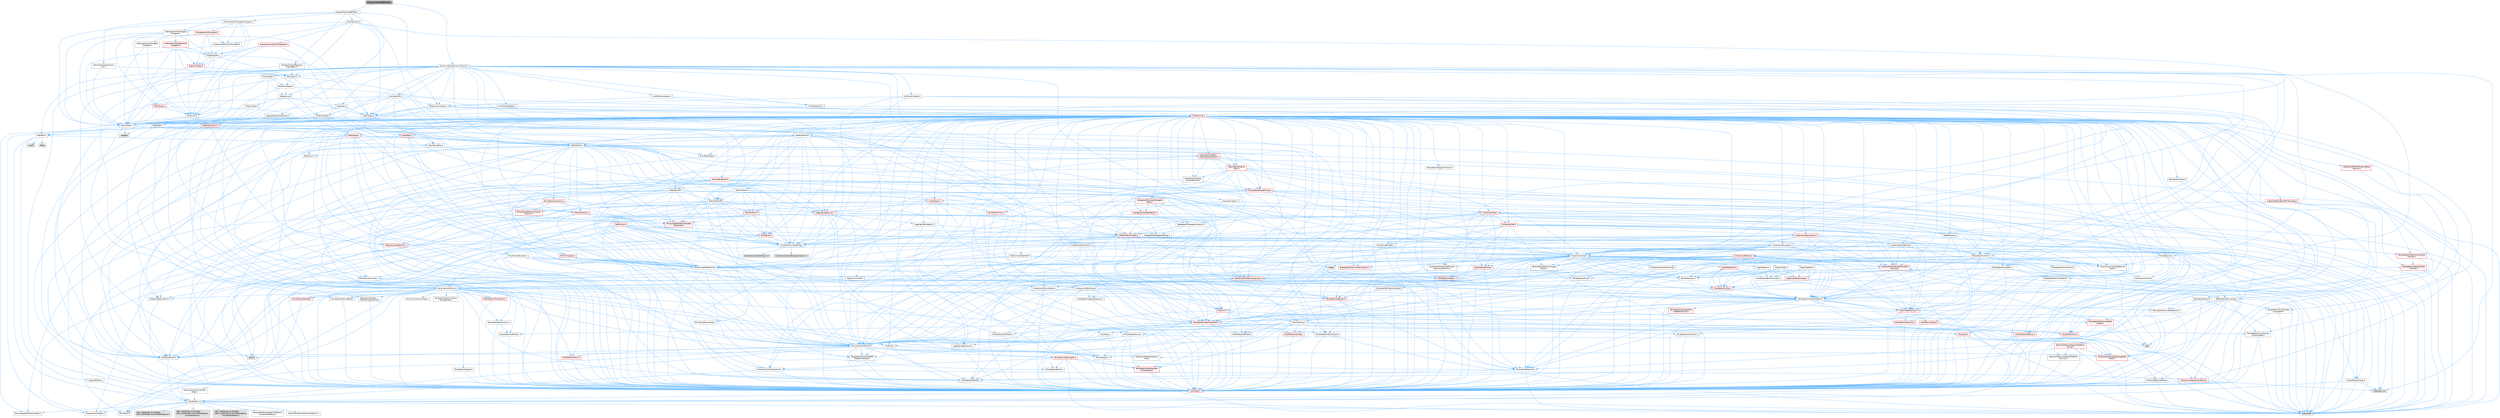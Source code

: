 digraph "DynamicMeshAABBTree3.h"
{
 // INTERACTIVE_SVG=YES
 // LATEX_PDF_SIZE
  bgcolor="transparent";
  edge [fontname=Helvetica,fontsize=10,labelfontname=Helvetica,labelfontsize=10];
  node [fontname=Helvetica,fontsize=10,shape=box,height=0.2,width=0.4];
  Node1 [id="Node000001",label="DynamicMeshAABBTree3.h",height=0.2,width=0.4,color="gray40", fillcolor="grey60", style="filled", fontcolor="black",tooltip=" "];
  Node1 -> Node2 [id="edge1_Node000001_Node000002",color="steelblue1",style="solid",tooltip=" "];
  Node2 [id="Node000002",label="Spatial/MeshAABBTree3.h",height=0.2,width=0.4,color="grey40", fillcolor="white", style="filled",URL="$d8/d90/MeshAABBTree3_8h.html",tooltip=" "];
  Node2 -> Node3 [id="edge2_Node000002_Node000003",color="steelblue1",style="solid",tooltip=" "];
  Node3 [id="Node000003",label="Util/DynamicVector.h",height=0.2,width=0.4,color="grey40", fillcolor="white", style="filled",URL="$d5/dfc/DynamicVector_8h.html",tooltip=" "];
  Node3 -> Node4 [id="edge3_Node000003_Node000004",color="steelblue1",style="solid",tooltip=" "];
  Node4 [id="Node000004",label="CoreMinimal.h",height=0.2,width=0.4,color="red", fillcolor="#FFF0F0", style="filled",URL="$d7/d67/CoreMinimal_8h.html",tooltip=" "];
  Node4 -> Node5 [id="edge4_Node000004_Node000005",color="steelblue1",style="solid",tooltip=" "];
  Node5 [id="Node000005",label="CoreTypes.h",height=0.2,width=0.4,color="red", fillcolor="#FFF0F0", style="filled",URL="$dc/dec/CoreTypes_8h.html",tooltip=" "];
  Node5 -> Node6 [id="edge5_Node000005_Node000006",color="steelblue1",style="solid",tooltip=" "];
  Node6 [id="Node000006",label="HAL/Platform.h",height=0.2,width=0.4,color="grey40", fillcolor="white", style="filled",URL="$d9/dd0/Platform_8h.html",tooltip=" "];
  Node6 -> Node7 [id="edge6_Node000006_Node000007",color="steelblue1",style="solid",tooltip=" "];
  Node7 [id="Node000007",label="Misc/Build.h",height=0.2,width=0.4,color="grey40", fillcolor="white", style="filled",URL="$d3/dbb/Build_8h.html",tooltip=" "];
  Node6 -> Node8 [id="edge7_Node000006_Node000008",color="steelblue1",style="solid",tooltip=" "];
  Node8 [id="Node000008",label="Misc/LargeWorldCoordinates.h",height=0.2,width=0.4,color="grey40", fillcolor="white", style="filled",URL="$d2/dcb/LargeWorldCoordinates_8h.html",tooltip=" "];
  Node6 -> Node9 [id="edge8_Node000006_Node000009",color="steelblue1",style="solid",tooltip=" "];
  Node9 [id="Node000009",label="type_traits",height=0.2,width=0.4,color="grey60", fillcolor="#E0E0E0", style="filled",tooltip=" "];
  Node6 -> Node10 [id="edge9_Node000006_Node000010",color="steelblue1",style="solid",tooltip=" "];
  Node10 [id="Node000010",label="PreprocessorHelpers.h",height=0.2,width=0.4,color="grey40", fillcolor="white", style="filled",URL="$db/ddb/PreprocessorHelpers_8h.html",tooltip=" "];
  Node6 -> Node11 [id="edge10_Node000006_Node000011",color="steelblue1",style="solid",tooltip=" "];
  Node11 [id="Node000011",label="UBT_COMPILED_PLATFORM\l/UBT_COMPILED_PLATFORMPlatform\lCompilerPreSetup.h",height=0.2,width=0.4,color="grey60", fillcolor="#E0E0E0", style="filled",tooltip=" "];
  Node6 -> Node12 [id="edge11_Node000006_Node000012",color="steelblue1",style="solid",tooltip=" "];
  Node12 [id="Node000012",label="GenericPlatform/GenericPlatform\lCompilerPreSetup.h",height=0.2,width=0.4,color="grey40", fillcolor="white", style="filled",URL="$d9/dc8/GenericPlatformCompilerPreSetup_8h.html",tooltip=" "];
  Node6 -> Node13 [id="edge12_Node000006_Node000013",color="steelblue1",style="solid",tooltip=" "];
  Node13 [id="Node000013",label="GenericPlatform/GenericPlatform.h",height=0.2,width=0.4,color="grey40", fillcolor="white", style="filled",URL="$d6/d84/GenericPlatform_8h.html",tooltip=" "];
  Node6 -> Node14 [id="edge13_Node000006_Node000014",color="steelblue1",style="solid",tooltip=" "];
  Node14 [id="Node000014",label="UBT_COMPILED_PLATFORM\l/UBT_COMPILED_PLATFORMPlatform.h",height=0.2,width=0.4,color="grey60", fillcolor="#E0E0E0", style="filled",tooltip=" "];
  Node6 -> Node15 [id="edge14_Node000006_Node000015",color="steelblue1",style="solid",tooltip=" "];
  Node15 [id="Node000015",label="UBT_COMPILED_PLATFORM\l/UBT_COMPILED_PLATFORMPlatform\lCompilerSetup.h",height=0.2,width=0.4,color="grey60", fillcolor="#E0E0E0", style="filled",tooltip=" "];
  Node4 -> Node19 [id="edge15_Node000004_Node000019",color="steelblue1",style="solid",tooltip=" "];
  Node19 [id="Node000019",label="CoreFwd.h",height=0.2,width=0.4,color="grey40", fillcolor="white", style="filled",URL="$d1/d1e/CoreFwd_8h.html",tooltip=" "];
  Node19 -> Node5 [id="edge16_Node000019_Node000005",color="steelblue1",style="solid",tooltip=" "];
  Node19 -> Node20 [id="edge17_Node000019_Node000020",color="steelblue1",style="solid",tooltip=" "];
  Node20 [id="Node000020",label="Containers/ContainersFwd.h",height=0.2,width=0.4,color="grey40", fillcolor="white", style="filled",URL="$d4/d0a/ContainersFwd_8h.html",tooltip=" "];
  Node20 -> Node6 [id="edge18_Node000020_Node000006",color="steelblue1",style="solid",tooltip=" "];
  Node20 -> Node5 [id="edge19_Node000020_Node000005",color="steelblue1",style="solid",tooltip=" "];
  Node20 -> Node21 [id="edge20_Node000020_Node000021",color="steelblue1",style="solid",tooltip=" "];
  Node21 [id="Node000021",label="Traits/IsContiguousContainer.h",height=0.2,width=0.4,color="red", fillcolor="#FFF0F0", style="filled",URL="$d5/d3c/IsContiguousContainer_8h.html",tooltip=" "];
  Node21 -> Node5 [id="edge21_Node000021_Node000005",color="steelblue1",style="solid",tooltip=" "];
  Node21 -> Node23 [id="edge22_Node000021_Node000023",color="steelblue1",style="solid",tooltip=" "];
  Node23 [id="Node000023",label="initializer_list",height=0.2,width=0.4,color="grey60", fillcolor="#E0E0E0", style="filled",tooltip=" "];
  Node19 -> Node24 [id="edge23_Node000019_Node000024",color="steelblue1",style="solid",tooltip=" "];
  Node24 [id="Node000024",label="Math/MathFwd.h",height=0.2,width=0.4,color="grey40", fillcolor="white", style="filled",URL="$d2/d10/MathFwd_8h.html",tooltip=" "];
  Node24 -> Node6 [id="edge24_Node000024_Node000006",color="steelblue1",style="solid",tooltip=" "];
  Node19 -> Node25 [id="edge25_Node000019_Node000025",color="steelblue1",style="solid",tooltip=" "];
  Node25 [id="Node000025",label="UObject/UObjectHierarchy\lFwd.h",height=0.2,width=0.4,color="grey40", fillcolor="white", style="filled",URL="$d3/d13/UObjectHierarchyFwd_8h.html",tooltip=" "];
  Node4 -> Node25 [id="edge26_Node000004_Node000025",color="steelblue1",style="solid",tooltip=" "];
  Node4 -> Node20 [id="edge27_Node000004_Node000020",color="steelblue1",style="solid",tooltip=" "];
  Node4 -> Node26 [id="edge28_Node000004_Node000026",color="steelblue1",style="solid",tooltip=" "];
  Node26 [id="Node000026",label="Misc/VarArgs.h",height=0.2,width=0.4,color="grey40", fillcolor="white", style="filled",URL="$d5/d6f/VarArgs_8h.html",tooltip=" "];
  Node26 -> Node5 [id="edge29_Node000026_Node000005",color="steelblue1",style="solid",tooltip=" "];
  Node4 -> Node27 [id="edge30_Node000004_Node000027",color="steelblue1",style="solid",tooltip=" "];
  Node27 [id="Node000027",label="Logging/LogVerbosity.h",height=0.2,width=0.4,color="grey40", fillcolor="white", style="filled",URL="$d2/d8f/LogVerbosity_8h.html",tooltip=" "];
  Node27 -> Node5 [id="edge31_Node000027_Node000005",color="steelblue1",style="solid",tooltip=" "];
  Node4 -> Node28 [id="edge32_Node000004_Node000028",color="steelblue1",style="solid",tooltip=" "];
  Node28 [id="Node000028",label="Misc/OutputDevice.h",height=0.2,width=0.4,color="grey40", fillcolor="white", style="filled",URL="$d7/d32/OutputDevice_8h.html",tooltip=" "];
  Node28 -> Node19 [id="edge33_Node000028_Node000019",color="steelblue1",style="solid",tooltip=" "];
  Node28 -> Node5 [id="edge34_Node000028_Node000005",color="steelblue1",style="solid",tooltip=" "];
  Node28 -> Node27 [id="edge35_Node000028_Node000027",color="steelblue1",style="solid",tooltip=" "];
  Node28 -> Node26 [id="edge36_Node000028_Node000026",color="steelblue1",style="solid",tooltip=" "];
  Node28 -> Node29 [id="edge37_Node000028_Node000029",color="steelblue1",style="solid",tooltip=" "];
  Node29 [id="Node000029",label="Templates/IsArrayOrRefOf\lTypeByPredicate.h",height=0.2,width=0.4,color="grey40", fillcolor="white", style="filled",URL="$d6/da1/IsArrayOrRefOfTypeByPredicate_8h.html",tooltip=" "];
  Node29 -> Node5 [id="edge38_Node000029_Node000005",color="steelblue1",style="solid",tooltip=" "];
  Node28 -> Node30 [id="edge39_Node000028_Node000030",color="steelblue1",style="solid",tooltip=" "];
  Node30 [id="Node000030",label="Templates/IsValidVariadic\lFunctionArg.h",height=0.2,width=0.4,color="red", fillcolor="#FFF0F0", style="filled",URL="$d0/dc8/IsValidVariadicFunctionArg_8h.html",tooltip=" "];
  Node30 -> Node5 [id="edge40_Node000030_Node000005",color="steelblue1",style="solid",tooltip=" "];
  Node30 -> Node9 [id="edge41_Node000030_Node000009",color="steelblue1",style="solid",tooltip=" "];
  Node28 -> Node32 [id="edge42_Node000028_Node000032",color="steelblue1",style="solid",tooltip=" "];
  Node32 [id="Node000032",label="Traits/IsCharEncodingCompatible\lWith.h",height=0.2,width=0.4,color="red", fillcolor="#FFF0F0", style="filled",URL="$df/dd1/IsCharEncodingCompatibleWith_8h.html",tooltip=" "];
  Node32 -> Node9 [id="edge43_Node000032_Node000009",color="steelblue1",style="solid",tooltip=" "];
  Node4 -> Node34 [id="edge44_Node000004_Node000034",color="steelblue1",style="solid",tooltip=" "];
  Node34 [id="Node000034",label="HAL/PlatformCrt.h",height=0.2,width=0.4,color="red", fillcolor="#FFF0F0", style="filled",URL="$d8/d75/PlatformCrt_8h.html",tooltip=" "];
  Node34 -> Node35 [id="edge45_Node000034_Node000035",color="steelblue1",style="solid",tooltip=" "];
  Node35 [id="Node000035",label="new",height=0.2,width=0.4,color="grey60", fillcolor="#E0E0E0", style="filled",tooltip=" "];
  Node4 -> Node44 [id="edge46_Node000004_Node000044",color="steelblue1",style="solid",tooltip=" "];
  Node44 [id="Node000044",label="HAL/PlatformMisc.h",height=0.2,width=0.4,color="red", fillcolor="#FFF0F0", style="filled",URL="$d0/df5/PlatformMisc_8h.html",tooltip=" "];
  Node44 -> Node5 [id="edge47_Node000044_Node000005",color="steelblue1",style="solid",tooltip=" "];
  Node4 -> Node63 [id="edge48_Node000004_Node000063",color="steelblue1",style="solid",tooltip=" "];
  Node63 [id="Node000063",label="Misc/AssertionMacros.h",height=0.2,width=0.4,color="grey40", fillcolor="white", style="filled",URL="$d0/dfa/AssertionMacros_8h.html",tooltip=" "];
  Node63 -> Node5 [id="edge49_Node000063_Node000005",color="steelblue1",style="solid",tooltip=" "];
  Node63 -> Node6 [id="edge50_Node000063_Node000006",color="steelblue1",style="solid",tooltip=" "];
  Node63 -> Node44 [id="edge51_Node000063_Node000044",color="steelblue1",style="solid",tooltip=" "];
  Node63 -> Node10 [id="edge52_Node000063_Node000010",color="steelblue1",style="solid",tooltip=" "];
  Node63 -> Node64 [id="edge53_Node000063_Node000064",color="steelblue1",style="solid",tooltip=" "];
  Node64 [id="Node000064",label="Templates/EnableIf.h",height=0.2,width=0.4,color="grey40", fillcolor="white", style="filled",URL="$d7/d60/EnableIf_8h.html",tooltip=" "];
  Node64 -> Node5 [id="edge54_Node000064_Node000005",color="steelblue1",style="solid",tooltip=" "];
  Node63 -> Node29 [id="edge55_Node000063_Node000029",color="steelblue1",style="solid",tooltip=" "];
  Node63 -> Node30 [id="edge56_Node000063_Node000030",color="steelblue1",style="solid",tooltip=" "];
  Node63 -> Node32 [id="edge57_Node000063_Node000032",color="steelblue1",style="solid",tooltip=" "];
  Node63 -> Node26 [id="edge58_Node000063_Node000026",color="steelblue1",style="solid",tooltip=" "];
  Node63 -> Node65 [id="edge59_Node000063_Node000065",color="steelblue1",style="solid",tooltip=" "];
  Node65 [id="Node000065",label="String/FormatStringSan.h",height=0.2,width=0.4,color="red", fillcolor="#FFF0F0", style="filled",URL="$d3/d8b/FormatStringSan_8h.html",tooltip=" "];
  Node65 -> Node9 [id="edge60_Node000065_Node000009",color="steelblue1",style="solid",tooltip=" "];
  Node65 -> Node5 [id="edge61_Node000065_Node000005",color="steelblue1",style="solid",tooltip=" "];
  Node65 -> Node66 [id="edge62_Node000065_Node000066",color="steelblue1",style="solid",tooltip=" "];
  Node66 [id="Node000066",label="Templates/Requires.h",height=0.2,width=0.4,color="grey40", fillcolor="white", style="filled",URL="$dc/d96/Requires_8h.html",tooltip=" "];
  Node66 -> Node64 [id="edge63_Node000066_Node000064",color="steelblue1",style="solid",tooltip=" "];
  Node66 -> Node9 [id="edge64_Node000066_Node000009",color="steelblue1",style="solid",tooltip=" "];
  Node65 -> Node67 [id="edge65_Node000065_Node000067",color="steelblue1",style="solid",tooltip=" "];
  Node67 [id="Node000067",label="Templates/Identity.h",height=0.2,width=0.4,color="grey40", fillcolor="white", style="filled",URL="$d0/dd5/Identity_8h.html",tooltip=" "];
  Node65 -> Node30 [id="edge66_Node000065_Node000030",color="steelblue1",style="solid",tooltip=" "];
  Node65 -> Node20 [id="edge67_Node000065_Node000020",color="steelblue1",style="solid",tooltip=" "];
  Node63 -> Node71 [id="edge68_Node000063_Node000071",color="steelblue1",style="solid",tooltip=" "];
  Node71 [id="Node000071",label="atomic",height=0.2,width=0.4,color="grey60", fillcolor="#E0E0E0", style="filled",tooltip=" "];
  Node4 -> Node72 [id="edge69_Node000004_Node000072",color="steelblue1",style="solid",tooltip=" "];
  Node72 [id="Node000072",label="Templates/IsPointer.h",height=0.2,width=0.4,color="grey40", fillcolor="white", style="filled",URL="$d7/d05/IsPointer_8h.html",tooltip=" "];
  Node72 -> Node5 [id="edge70_Node000072_Node000005",color="steelblue1",style="solid",tooltip=" "];
  Node4 -> Node73 [id="edge71_Node000004_Node000073",color="steelblue1",style="solid",tooltip=" "];
  Node73 [id="Node000073",label="HAL/PlatformMemory.h",height=0.2,width=0.4,color="red", fillcolor="#FFF0F0", style="filled",URL="$de/d68/PlatformMemory_8h.html",tooltip=" "];
  Node73 -> Node5 [id="edge72_Node000073_Node000005",color="steelblue1",style="solid",tooltip=" "];
  Node4 -> Node56 [id="edge73_Node000004_Node000056",color="steelblue1",style="solid",tooltip=" "];
  Node56 [id="Node000056",label="HAL/PlatformAtomics.h",height=0.2,width=0.4,color="red", fillcolor="#FFF0F0", style="filled",URL="$d3/d36/PlatformAtomics_8h.html",tooltip=" "];
  Node56 -> Node5 [id="edge74_Node000056_Node000005",color="steelblue1",style="solid",tooltip=" "];
  Node4 -> Node78 [id="edge75_Node000004_Node000078",color="steelblue1",style="solid",tooltip=" "];
  Node78 [id="Node000078",label="Misc/Exec.h",height=0.2,width=0.4,color="grey40", fillcolor="white", style="filled",URL="$de/ddb/Exec_8h.html",tooltip=" "];
  Node78 -> Node5 [id="edge76_Node000078_Node000005",color="steelblue1",style="solid",tooltip=" "];
  Node78 -> Node63 [id="edge77_Node000078_Node000063",color="steelblue1",style="solid",tooltip=" "];
  Node4 -> Node79 [id="edge78_Node000004_Node000079",color="steelblue1",style="solid",tooltip=" "];
  Node79 [id="Node000079",label="HAL/MemoryBase.h",height=0.2,width=0.4,color="red", fillcolor="#FFF0F0", style="filled",URL="$d6/d9f/MemoryBase_8h.html",tooltip=" "];
  Node79 -> Node5 [id="edge79_Node000079_Node000005",color="steelblue1",style="solid",tooltip=" "];
  Node79 -> Node56 [id="edge80_Node000079_Node000056",color="steelblue1",style="solid",tooltip=" "];
  Node79 -> Node34 [id="edge81_Node000079_Node000034",color="steelblue1",style="solid",tooltip=" "];
  Node79 -> Node78 [id="edge82_Node000079_Node000078",color="steelblue1",style="solid",tooltip=" "];
  Node79 -> Node28 [id="edge83_Node000079_Node000028",color="steelblue1",style="solid",tooltip=" "];
  Node4 -> Node89 [id="edge84_Node000004_Node000089",color="steelblue1",style="solid",tooltip=" "];
  Node89 [id="Node000089",label="HAL/UnrealMemory.h",height=0.2,width=0.4,color="red", fillcolor="#FFF0F0", style="filled",URL="$d9/d96/UnrealMemory_8h.html",tooltip=" "];
  Node89 -> Node5 [id="edge85_Node000089_Node000005",color="steelblue1",style="solid",tooltip=" "];
  Node89 -> Node79 [id="edge86_Node000089_Node000079",color="steelblue1",style="solid",tooltip=" "];
  Node89 -> Node73 [id="edge87_Node000089_Node000073",color="steelblue1",style="solid",tooltip=" "];
  Node89 -> Node72 [id="edge88_Node000089_Node000072",color="steelblue1",style="solid",tooltip=" "];
  Node4 -> Node91 [id="edge89_Node000004_Node000091",color="steelblue1",style="solid",tooltip=" "];
  Node91 [id="Node000091",label="Templates/IsArithmetic.h",height=0.2,width=0.4,color="grey40", fillcolor="white", style="filled",URL="$d2/d5d/IsArithmetic_8h.html",tooltip=" "];
  Node91 -> Node5 [id="edge90_Node000091_Node000005",color="steelblue1",style="solid",tooltip=" "];
  Node4 -> Node85 [id="edge91_Node000004_Node000085",color="steelblue1",style="solid",tooltip=" "];
  Node85 [id="Node000085",label="Templates/AndOrNot.h",height=0.2,width=0.4,color="grey40", fillcolor="white", style="filled",URL="$db/d0a/AndOrNot_8h.html",tooltip=" "];
  Node85 -> Node5 [id="edge92_Node000085_Node000005",color="steelblue1",style="solid",tooltip=" "];
  Node4 -> Node92 [id="edge93_Node000004_Node000092",color="steelblue1",style="solid",tooltip=" "];
  Node92 [id="Node000092",label="Templates/IsPODType.h",height=0.2,width=0.4,color="grey40", fillcolor="white", style="filled",URL="$d7/db1/IsPODType_8h.html",tooltip=" "];
  Node92 -> Node5 [id="edge94_Node000092_Node000005",color="steelblue1",style="solid",tooltip=" "];
  Node4 -> Node93 [id="edge95_Node000004_Node000093",color="steelblue1",style="solid",tooltip=" "];
  Node93 [id="Node000093",label="Templates/IsUECoreType.h",height=0.2,width=0.4,color="grey40", fillcolor="white", style="filled",URL="$d1/db8/IsUECoreType_8h.html",tooltip=" "];
  Node93 -> Node5 [id="edge96_Node000093_Node000005",color="steelblue1",style="solid",tooltip=" "];
  Node93 -> Node9 [id="edge97_Node000093_Node000009",color="steelblue1",style="solid",tooltip=" "];
  Node4 -> Node86 [id="edge98_Node000004_Node000086",color="steelblue1",style="solid",tooltip=" "];
  Node86 [id="Node000086",label="Templates/IsTriviallyCopy\lConstructible.h",height=0.2,width=0.4,color="grey40", fillcolor="white", style="filled",URL="$d3/d78/IsTriviallyCopyConstructible_8h.html",tooltip=" "];
  Node86 -> Node5 [id="edge99_Node000086_Node000005",color="steelblue1",style="solid",tooltip=" "];
  Node86 -> Node9 [id="edge100_Node000086_Node000009",color="steelblue1",style="solid",tooltip=" "];
  Node4 -> Node94 [id="edge101_Node000004_Node000094",color="steelblue1",style="solid",tooltip=" "];
  Node94 [id="Node000094",label="Templates/UnrealTypeTraits.h",height=0.2,width=0.4,color="red", fillcolor="#FFF0F0", style="filled",URL="$d2/d2d/UnrealTypeTraits_8h.html",tooltip=" "];
  Node94 -> Node5 [id="edge102_Node000094_Node000005",color="steelblue1",style="solid",tooltip=" "];
  Node94 -> Node72 [id="edge103_Node000094_Node000072",color="steelblue1",style="solid",tooltip=" "];
  Node94 -> Node63 [id="edge104_Node000094_Node000063",color="steelblue1",style="solid",tooltip=" "];
  Node94 -> Node85 [id="edge105_Node000094_Node000085",color="steelblue1",style="solid",tooltip=" "];
  Node94 -> Node64 [id="edge106_Node000094_Node000064",color="steelblue1",style="solid",tooltip=" "];
  Node94 -> Node91 [id="edge107_Node000094_Node000091",color="steelblue1",style="solid",tooltip=" "];
  Node94 -> Node92 [id="edge108_Node000094_Node000092",color="steelblue1",style="solid",tooltip=" "];
  Node94 -> Node93 [id="edge109_Node000094_Node000093",color="steelblue1",style="solid",tooltip=" "];
  Node94 -> Node86 [id="edge110_Node000094_Node000086",color="steelblue1",style="solid",tooltip=" "];
  Node4 -> Node64 [id="edge111_Node000004_Node000064",color="steelblue1",style="solid",tooltip=" "];
  Node4 -> Node96 [id="edge112_Node000004_Node000096",color="steelblue1",style="solid",tooltip=" "];
  Node96 [id="Node000096",label="Templates/RemoveReference.h",height=0.2,width=0.4,color="grey40", fillcolor="white", style="filled",URL="$da/dbe/RemoveReference_8h.html",tooltip=" "];
  Node96 -> Node5 [id="edge113_Node000096_Node000005",color="steelblue1",style="solid",tooltip=" "];
  Node4 -> Node97 [id="edge114_Node000004_Node000097",color="steelblue1",style="solid",tooltip=" "];
  Node97 [id="Node000097",label="Templates/IntegralConstant.h",height=0.2,width=0.4,color="grey40", fillcolor="white", style="filled",URL="$db/d1b/IntegralConstant_8h.html",tooltip=" "];
  Node97 -> Node5 [id="edge115_Node000097_Node000005",color="steelblue1",style="solid",tooltip=" "];
  Node4 -> Node98 [id="edge116_Node000004_Node000098",color="steelblue1",style="solid",tooltip=" "];
  Node98 [id="Node000098",label="Templates/IsClass.h",height=0.2,width=0.4,color="grey40", fillcolor="white", style="filled",URL="$db/dcb/IsClass_8h.html",tooltip=" "];
  Node98 -> Node5 [id="edge117_Node000098_Node000005",color="steelblue1",style="solid",tooltip=" "];
  Node4 -> Node99 [id="edge118_Node000004_Node000099",color="steelblue1",style="solid",tooltip=" "];
  Node99 [id="Node000099",label="Templates/TypeCompatible\lBytes.h",height=0.2,width=0.4,color="red", fillcolor="#FFF0F0", style="filled",URL="$df/d0a/TypeCompatibleBytes_8h.html",tooltip=" "];
  Node99 -> Node5 [id="edge119_Node000099_Node000005",color="steelblue1",style="solid",tooltip=" "];
  Node99 -> Node35 [id="edge120_Node000099_Node000035",color="steelblue1",style="solid",tooltip=" "];
  Node99 -> Node9 [id="edge121_Node000099_Node000009",color="steelblue1",style="solid",tooltip=" "];
  Node4 -> Node21 [id="edge122_Node000004_Node000021",color="steelblue1",style="solid",tooltip=" "];
  Node4 -> Node100 [id="edge123_Node000004_Node000100",color="steelblue1",style="solid",tooltip=" "];
  Node100 [id="Node000100",label="Templates/UnrealTemplate.h",height=0.2,width=0.4,color="grey40", fillcolor="white", style="filled",URL="$d4/d24/UnrealTemplate_8h.html",tooltip=" "];
  Node100 -> Node5 [id="edge124_Node000100_Node000005",color="steelblue1",style="solid",tooltip=" "];
  Node100 -> Node72 [id="edge125_Node000100_Node000072",color="steelblue1",style="solid",tooltip=" "];
  Node100 -> Node89 [id="edge126_Node000100_Node000089",color="steelblue1",style="solid",tooltip=" "];
  Node100 -> Node101 [id="edge127_Node000100_Node000101",color="steelblue1",style="solid",tooltip=" "];
  Node101 [id="Node000101",label="Templates/CopyQualifiers\lAndRefsFromTo.h",height=0.2,width=0.4,color="red", fillcolor="#FFF0F0", style="filled",URL="$d3/db3/CopyQualifiersAndRefsFromTo_8h.html",tooltip=" "];
  Node100 -> Node94 [id="edge128_Node000100_Node000094",color="steelblue1",style="solid",tooltip=" "];
  Node100 -> Node96 [id="edge129_Node000100_Node000096",color="steelblue1",style="solid",tooltip=" "];
  Node100 -> Node66 [id="edge130_Node000100_Node000066",color="steelblue1",style="solid",tooltip=" "];
  Node100 -> Node99 [id="edge131_Node000100_Node000099",color="steelblue1",style="solid",tooltip=" "];
  Node100 -> Node67 [id="edge132_Node000100_Node000067",color="steelblue1",style="solid",tooltip=" "];
  Node100 -> Node21 [id="edge133_Node000100_Node000021",color="steelblue1",style="solid",tooltip=" "];
  Node100 -> Node103 [id="edge134_Node000100_Node000103",color="steelblue1",style="solid",tooltip=" "];
  Node103 [id="Node000103",label="Traits/UseBitwiseSwap.h",height=0.2,width=0.4,color="grey40", fillcolor="white", style="filled",URL="$db/df3/UseBitwiseSwap_8h.html",tooltip=" "];
  Node103 -> Node5 [id="edge135_Node000103_Node000005",color="steelblue1",style="solid",tooltip=" "];
  Node103 -> Node9 [id="edge136_Node000103_Node000009",color="steelblue1",style="solid",tooltip=" "];
  Node100 -> Node9 [id="edge137_Node000100_Node000009",color="steelblue1",style="solid",tooltip=" "];
  Node4 -> Node49 [id="edge138_Node000004_Node000049",color="steelblue1",style="solid",tooltip=" "];
  Node49 [id="Node000049",label="Math/NumericLimits.h",height=0.2,width=0.4,color="grey40", fillcolor="white", style="filled",URL="$df/d1b/NumericLimits_8h.html",tooltip=" "];
  Node49 -> Node5 [id="edge139_Node000049_Node000005",color="steelblue1",style="solid",tooltip=" "];
  Node4 -> Node104 [id="edge140_Node000004_Node000104",color="steelblue1",style="solid",tooltip=" "];
  Node104 [id="Node000104",label="HAL/PlatformMath.h",height=0.2,width=0.4,color="red", fillcolor="#FFF0F0", style="filled",URL="$dc/d53/PlatformMath_8h.html",tooltip=" "];
  Node104 -> Node5 [id="edge141_Node000104_Node000005",color="steelblue1",style="solid",tooltip=" "];
  Node4 -> Node87 [id="edge142_Node000004_Node000087",color="steelblue1",style="solid",tooltip=" "];
  Node87 [id="Node000087",label="Templates/IsTriviallyCopy\lAssignable.h",height=0.2,width=0.4,color="grey40", fillcolor="white", style="filled",URL="$d2/df2/IsTriviallyCopyAssignable_8h.html",tooltip=" "];
  Node87 -> Node5 [id="edge143_Node000087_Node000005",color="steelblue1",style="solid",tooltip=" "];
  Node87 -> Node9 [id="edge144_Node000087_Node000009",color="steelblue1",style="solid",tooltip=" "];
  Node4 -> Node112 [id="edge145_Node000004_Node000112",color="steelblue1",style="solid",tooltip=" "];
  Node112 [id="Node000112",label="Templates/MemoryOps.h",height=0.2,width=0.4,color="grey40", fillcolor="white", style="filled",URL="$db/dea/MemoryOps_8h.html",tooltip=" "];
  Node112 -> Node5 [id="edge146_Node000112_Node000005",color="steelblue1",style="solid",tooltip=" "];
  Node112 -> Node89 [id="edge147_Node000112_Node000089",color="steelblue1",style="solid",tooltip=" "];
  Node112 -> Node87 [id="edge148_Node000112_Node000087",color="steelblue1",style="solid",tooltip=" "];
  Node112 -> Node86 [id="edge149_Node000112_Node000086",color="steelblue1",style="solid",tooltip=" "];
  Node112 -> Node66 [id="edge150_Node000112_Node000066",color="steelblue1",style="solid",tooltip=" "];
  Node112 -> Node94 [id="edge151_Node000112_Node000094",color="steelblue1",style="solid",tooltip=" "];
  Node112 -> Node103 [id="edge152_Node000112_Node000103",color="steelblue1",style="solid",tooltip=" "];
  Node112 -> Node35 [id="edge153_Node000112_Node000035",color="steelblue1",style="solid",tooltip=" "];
  Node112 -> Node9 [id="edge154_Node000112_Node000009",color="steelblue1",style="solid",tooltip=" "];
  Node4 -> Node113 [id="edge155_Node000004_Node000113",color="steelblue1",style="solid",tooltip=" "];
  Node113 [id="Node000113",label="Containers/ContainerAllocation\lPolicies.h",height=0.2,width=0.4,color="red", fillcolor="#FFF0F0", style="filled",URL="$d7/dff/ContainerAllocationPolicies_8h.html",tooltip=" "];
  Node113 -> Node5 [id="edge156_Node000113_Node000005",color="steelblue1",style="solid",tooltip=" "];
  Node113 -> Node113 [id="edge157_Node000113_Node000113",color="steelblue1",style="solid",tooltip=" "];
  Node113 -> Node104 [id="edge158_Node000113_Node000104",color="steelblue1",style="solid",tooltip=" "];
  Node113 -> Node89 [id="edge159_Node000113_Node000089",color="steelblue1",style="solid",tooltip=" "];
  Node113 -> Node49 [id="edge160_Node000113_Node000049",color="steelblue1",style="solid",tooltip=" "];
  Node113 -> Node63 [id="edge161_Node000113_Node000063",color="steelblue1",style="solid",tooltip=" "];
  Node113 -> Node112 [id="edge162_Node000113_Node000112",color="steelblue1",style="solid",tooltip=" "];
  Node113 -> Node99 [id="edge163_Node000113_Node000099",color="steelblue1",style="solid",tooltip=" "];
  Node113 -> Node9 [id="edge164_Node000113_Node000009",color="steelblue1",style="solid",tooltip=" "];
  Node4 -> Node116 [id="edge165_Node000004_Node000116",color="steelblue1",style="solid",tooltip=" "];
  Node116 [id="Node000116",label="Templates/IsEnumClass.h",height=0.2,width=0.4,color="grey40", fillcolor="white", style="filled",URL="$d7/d15/IsEnumClass_8h.html",tooltip=" "];
  Node116 -> Node5 [id="edge166_Node000116_Node000005",color="steelblue1",style="solid",tooltip=" "];
  Node116 -> Node85 [id="edge167_Node000116_Node000085",color="steelblue1",style="solid",tooltip=" "];
  Node4 -> Node117 [id="edge168_Node000004_Node000117",color="steelblue1",style="solid",tooltip=" "];
  Node117 [id="Node000117",label="HAL/PlatformProperties.h",height=0.2,width=0.4,color="red", fillcolor="#FFF0F0", style="filled",URL="$d9/db0/PlatformProperties_8h.html",tooltip=" "];
  Node117 -> Node5 [id="edge169_Node000117_Node000005",color="steelblue1",style="solid",tooltip=" "];
  Node4 -> Node120 [id="edge170_Node000004_Node000120",color="steelblue1",style="solid",tooltip=" "];
  Node120 [id="Node000120",label="Misc/EngineVersionBase.h",height=0.2,width=0.4,color="grey40", fillcolor="white", style="filled",URL="$d5/d2b/EngineVersionBase_8h.html",tooltip=" "];
  Node120 -> Node5 [id="edge171_Node000120_Node000005",color="steelblue1",style="solid",tooltip=" "];
  Node4 -> Node121 [id="edge172_Node000004_Node000121",color="steelblue1",style="solid",tooltip=" "];
  Node121 [id="Node000121",label="Internationalization\l/TextNamespaceFwd.h",height=0.2,width=0.4,color="grey40", fillcolor="white", style="filled",URL="$d8/d97/TextNamespaceFwd_8h.html",tooltip=" "];
  Node121 -> Node5 [id="edge173_Node000121_Node000005",color="steelblue1",style="solid",tooltip=" "];
  Node4 -> Node122 [id="edge174_Node000004_Node000122",color="steelblue1",style="solid",tooltip=" "];
  Node122 [id="Node000122",label="Serialization/Archive.h",height=0.2,width=0.4,color="grey40", fillcolor="white", style="filled",URL="$d7/d3b/Archive_8h.html",tooltip=" "];
  Node122 -> Node19 [id="edge175_Node000122_Node000019",color="steelblue1",style="solid",tooltip=" "];
  Node122 -> Node5 [id="edge176_Node000122_Node000005",color="steelblue1",style="solid",tooltip=" "];
  Node122 -> Node117 [id="edge177_Node000122_Node000117",color="steelblue1",style="solid",tooltip=" "];
  Node122 -> Node121 [id="edge178_Node000122_Node000121",color="steelblue1",style="solid",tooltip=" "];
  Node122 -> Node24 [id="edge179_Node000122_Node000024",color="steelblue1",style="solid",tooltip=" "];
  Node122 -> Node63 [id="edge180_Node000122_Node000063",color="steelblue1",style="solid",tooltip=" "];
  Node122 -> Node7 [id="edge181_Node000122_Node000007",color="steelblue1",style="solid",tooltip=" "];
  Node122 -> Node50 [id="edge182_Node000122_Node000050",color="steelblue1",style="solid",tooltip=" "];
  Node50 [id="Node000050",label="Misc/CompressionFlags.h",height=0.2,width=0.4,color="grey40", fillcolor="white", style="filled",URL="$d9/d76/CompressionFlags_8h.html",tooltip=" "];
  Node122 -> Node120 [id="edge183_Node000122_Node000120",color="steelblue1",style="solid",tooltip=" "];
  Node122 -> Node26 [id="edge184_Node000122_Node000026",color="steelblue1",style="solid",tooltip=" "];
  Node122 -> Node123 [id="edge185_Node000122_Node000123",color="steelblue1",style="solid",tooltip=" "];
  Node123 [id="Node000123",label="Serialization/ArchiveCook\lData.h",height=0.2,width=0.4,color="grey40", fillcolor="white", style="filled",URL="$dc/db6/ArchiveCookData_8h.html",tooltip=" "];
  Node123 -> Node6 [id="edge186_Node000123_Node000006",color="steelblue1",style="solid",tooltip=" "];
  Node122 -> Node124 [id="edge187_Node000122_Node000124",color="steelblue1",style="solid",tooltip=" "];
  Node124 [id="Node000124",label="Serialization/ArchiveSave\lPackageData.h",height=0.2,width=0.4,color="grey40", fillcolor="white", style="filled",URL="$d1/d37/ArchiveSavePackageData_8h.html",tooltip=" "];
  Node122 -> Node64 [id="edge188_Node000122_Node000064",color="steelblue1",style="solid",tooltip=" "];
  Node122 -> Node29 [id="edge189_Node000122_Node000029",color="steelblue1",style="solid",tooltip=" "];
  Node122 -> Node116 [id="edge190_Node000122_Node000116",color="steelblue1",style="solid",tooltip=" "];
  Node122 -> Node109 [id="edge191_Node000122_Node000109",color="steelblue1",style="solid",tooltip=" "];
  Node109 [id="Node000109",label="Templates/IsSigned.h",height=0.2,width=0.4,color="grey40", fillcolor="white", style="filled",URL="$d8/dd8/IsSigned_8h.html",tooltip=" "];
  Node109 -> Node5 [id="edge192_Node000109_Node000005",color="steelblue1",style="solid",tooltip=" "];
  Node122 -> Node30 [id="edge193_Node000122_Node000030",color="steelblue1",style="solid",tooltip=" "];
  Node122 -> Node100 [id="edge194_Node000122_Node000100",color="steelblue1",style="solid",tooltip=" "];
  Node122 -> Node32 [id="edge195_Node000122_Node000032",color="steelblue1",style="solid",tooltip=" "];
  Node122 -> Node125 [id="edge196_Node000122_Node000125",color="steelblue1",style="solid",tooltip=" "];
  Node125 [id="Node000125",label="UObject/ObjectVersion.h",height=0.2,width=0.4,color="grey40", fillcolor="white", style="filled",URL="$da/d63/ObjectVersion_8h.html",tooltip=" "];
  Node125 -> Node5 [id="edge197_Node000125_Node000005",color="steelblue1",style="solid",tooltip=" "];
  Node4 -> Node126 [id="edge198_Node000004_Node000126",color="steelblue1",style="solid",tooltip=" "];
  Node126 [id="Node000126",label="Templates/Less.h",height=0.2,width=0.4,color="grey40", fillcolor="white", style="filled",URL="$de/dc8/Less_8h.html",tooltip=" "];
  Node126 -> Node5 [id="edge199_Node000126_Node000005",color="steelblue1",style="solid",tooltip=" "];
  Node126 -> Node100 [id="edge200_Node000126_Node000100",color="steelblue1",style="solid",tooltip=" "];
  Node4 -> Node127 [id="edge201_Node000004_Node000127",color="steelblue1",style="solid",tooltip=" "];
  Node127 [id="Node000127",label="Templates/Sorting.h",height=0.2,width=0.4,color="red", fillcolor="#FFF0F0", style="filled",URL="$d3/d9e/Sorting_8h.html",tooltip=" "];
  Node127 -> Node5 [id="edge202_Node000127_Node000005",color="steelblue1",style="solid",tooltip=" "];
  Node127 -> Node104 [id="edge203_Node000127_Node000104",color="steelblue1",style="solid",tooltip=" "];
  Node127 -> Node126 [id="edge204_Node000127_Node000126",color="steelblue1",style="solid",tooltip=" "];
  Node4 -> Node138 [id="edge205_Node000004_Node000138",color="steelblue1",style="solid",tooltip=" "];
  Node138 [id="Node000138",label="Misc/Char.h",height=0.2,width=0.4,color="red", fillcolor="#FFF0F0", style="filled",URL="$d0/d58/Char_8h.html",tooltip=" "];
  Node138 -> Node5 [id="edge206_Node000138_Node000005",color="steelblue1",style="solid",tooltip=" "];
  Node138 -> Node9 [id="edge207_Node000138_Node000009",color="steelblue1",style="solid",tooltip=" "];
  Node4 -> Node141 [id="edge208_Node000004_Node000141",color="steelblue1",style="solid",tooltip=" "];
  Node141 [id="Node000141",label="GenericPlatform/GenericPlatform\lStricmp.h",height=0.2,width=0.4,color="grey40", fillcolor="white", style="filled",URL="$d2/d86/GenericPlatformStricmp_8h.html",tooltip=" "];
  Node141 -> Node5 [id="edge209_Node000141_Node000005",color="steelblue1",style="solid",tooltip=" "];
  Node4 -> Node142 [id="edge210_Node000004_Node000142",color="steelblue1",style="solid",tooltip=" "];
  Node142 [id="Node000142",label="GenericPlatform/GenericPlatform\lString.h",height=0.2,width=0.4,color="red", fillcolor="#FFF0F0", style="filled",URL="$dd/d20/GenericPlatformString_8h.html",tooltip=" "];
  Node142 -> Node5 [id="edge211_Node000142_Node000005",color="steelblue1",style="solid",tooltip=" "];
  Node142 -> Node141 [id="edge212_Node000142_Node000141",color="steelblue1",style="solid",tooltip=" "];
  Node142 -> Node64 [id="edge213_Node000142_Node000064",color="steelblue1",style="solid",tooltip=" "];
  Node142 -> Node32 [id="edge214_Node000142_Node000032",color="steelblue1",style="solid",tooltip=" "];
  Node142 -> Node9 [id="edge215_Node000142_Node000009",color="steelblue1",style="solid",tooltip=" "];
  Node4 -> Node75 [id="edge216_Node000004_Node000075",color="steelblue1",style="solid",tooltip=" "];
  Node75 [id="Node000075",label="HAL/PlatformString.h",height=0.2,width=0.4,color="red", fillcolor="#FFF0F0", style="filled",URL="$db/db5/PlatformString_8h.html",tooltip=" "];
  Node75 -> Node5 [id="edge217_Node000075_Node000005",color="steelblue1",style="solid",tooltip=" "];
  Node4 -> Node145 [id="edge218_Node000004_Node000145",color="steelblue1",style="solid",tooltip=" "];
  Node145 [id="Node000145",label="Misc/CString.h",height=0.2,width=0.4,color="grey40", fillcolor="white", style="filled",URL="$d2/d49/CString_8h.html",tooltip=" "];
  Node145 -> Node5 [id="edge219_Node000145_Node000005",color="steelblue1",style="solid",tooltip=" "];
  Node145 -> Node34 [id="edge220_Node000145_Node000034",color="steelblue1",style="solid",tooltip=" "];
  Node145 -> Node75 [id="edge221_Node000145_Node000075",color="steelblue1",style="solid",tooltip=" "];
  Node145 -> Node63 [id="edge222_Node000145_Node000063",color="steelblue1",style="solid",tooltip=" "];
  Node145 -> Node138 [id="edge223_Node000145_Node000138",color="steelblue1",style="solid",tooltip=" "];
  Node145 -> Node26 [id="edge224_Node000145_Node000026",color="steelblue1",style="solid",tooltip=" "];
  Node145 -> Node29 [id="edge225_Node000145_Node000029",color="steelblue1",style="solid",tooltip=" "];
  Node145 -> Node30 [id="edge226_Node000145_Node000030",color="steelblue1",style="solid",tooltip=" "];
  Node145 -> Node32 [id="edge227_Node000145_Node000032",color="steelblue1",style="solid",tooltip=" "];
  Node4 -> Node146 [id="edge228_Node000004_Node000146",color="steelblue1",style="solid",tooltip=" "];
  Node146 [id="Node000146",label="Misc/Crc.h",height=0.2,width=0.4,color="red", fillcolor="#FFF0F0", style="filled",URL="$d4/dd2/Crc_8h.html",tooltip=" "];
  Node146 -> Node5 [id="edge229_Node000146_Node000005",color="steelblue1",style="solid",tooltip=" "];
  Node146 -> Node75 [id="edge230_Node000146_Node000075",color="steelblue1",style="solid",tooltip=" "];
  Node146 -> Node63 [id="edge231_Node000146_Node000063",color="steelblue1",style="solid",tooltip=" "];
  Node146 -> Node145 [id="edge232_Node000146_Node000145",color="steelblue1",style="solid",tooltip=" "];
  Node146 -> Node138 [id="edge233_Node000146_Node000138",color="steelblue1",style="solid",tooltip=" "];
  Node146 -> Node94 [id="edge234_Node000146_Node000094",color="steelblue1",style="solid",tooltip=" "];
  Node4 -> Node137 [id="edge235_Node000004_Node000137",color="steelblue1",style="solid",tooltip=" "];
  Node137 [id="Node000137",label="Math/UnrealMathUtility.h",height=0.2,width=0.4,color="grey40", fillcolor="white", style="filled",URL="$db/db8/UnrealMathUtility_8h.html",tooltip=" "];
  Node137 -> Node5 [id="edge236_Node000137_Node000005",color="steelblue1",style="solid",tooltip=" "];
  Node137 -> Node63 [id="edge237_Node000137_Node000063",color="steelblue1",style="solid",tooltip=" "];
  Node137 -> Node104 [id="edge238_Node000137_Node000104",color="steelblue1",style="solid",tooltip=" "];
  Node137 -> Node24 [id="edge239_Node000137_Node000024",color="steelblue1",style="solid",tooltip=" "];
  Node137 -> Node67 [id="edge240_Node000137_Node000067",color="steelblue1",style="solid",tooltip=" "];
  Node137 -> Node66 [id="edge241_Node000137_Node000066",color="steelblue1",style="solid",tooltip=" "];
  Node4 -> Node147 [id="edge242_Node000004_Node000147",color="steelblue1",style="solid",tooltip=" "];
  Node147 [id="Node000147",label="Containers/UnrealString.h",height=0.2,width=0.4,color="grey40", fillcolor="white", style="filled",URL="$d5/dba/UnrealString_8h.html",tooltip=" "];
  Node147 -> Node148 [id="edge243_Node000147_Node000148",color="steelblue1",style="solid",tooltip=" "];
  Node148 [id="Node000148",label="Containers/UnrealStringIncludes.h.inl",height=0.2,width=0.4,color="grey60", fillcolor="#E0E0E0", style="filled",tooltip=" "];
  Node147 -> Node149 [id="edge244_Node000147_Node000149",color="steelblue1",style="solid",tooltip=" "];
  Node149 [id="Node000149",label="Containers/UnrealString.h.inl",height=0.2,width=0.4,color="grey60", fillcolor="#E0E0E0", style="filled",tooltip=" "];
  Node147 -> Node150 [id="edge245_Node000147_Node000150",color="steelblue1",style="solid",tooltip=" "];
  Node150 [id="Node000150",label="Misc/StringFormatArg.h",height=0.2,width=0.4,color="grey40", fillcolor="white", style="filled",URL="$d2/d16/StringFormatArg_8h.html",tooltip=" "];
  Node150 -> Node20 [id="edge246_Node000150_Node000020",color="steelblue1",style="solid",tooltip=" "];
  Node4 -> Node151 [id="edge247_Node000004_Node000151",color="steelblue1",style="solid",tooltip=" "];
  Node151 [id="Node000151",label="Containers/Array.h",height=0.2,width=0.4,color="grey40", fillcolor="white", style="filled",URL="$df/dd0/Array_8h.html",tooltip=" "];
  Node151 -> Node5 [id="edge248_Node000151_Node000005",color="steelblue1",style="solid",tooltip=" "];
  Node151 -> Node63 [id="edge249_Node000151_Node000063",color="steelblue1",style="solid",tooltip=" "];
  Node151 -> Node152 [id="edge250_Node000151_Node000152",color="steelblue1",style="solid",tooltip=" "];
  Node152 [id="Node000152",label="Misc/IntrusiveUnsetOptional\lState.h",height=0.2,width=0.4,color="grey40", fillcolor="white", style="filled",URL="$d2/d0a/IntrusiveUnsetOptionalState_8h.html",tooltip=" "];
  Node152 -> Node153 [id="edge251_Node000152_Node000153",color="steelblue1",style="solid",tooltip=" "];
  Node153 [id="Node000153",label="Misc/OptionalFwd.h",height=0.2,width=0.4,color="grey40", fillcolor="white", style="filled",URL="$dc/d50/OptionalFwd_8h.html",tooltip=" "];
  Node151 -> Node154 [id="edge252_Node000151_Node000154",color="steelblue1",style="solid",tooltip=" "];
  Node154 [id="Node000154",label="Misc/ReverseIterate.h",height=0.2,width=0.4,color="red", fillcolor="#FFF0F0", style="filled",URL="$db/de3/ReverseIterate_8h.html",tooltip=" "];
  Node154 -> Node6 [id="edge253_Node000154_Node000006",color="steelblue1",style="solid",tooltip=" "];
  Node151 -> Node89 [id="edge254_Node000151_Node000089",color="steelblue1",style="solid",tooltip=" "];
  Node151 -> Node94 [id="edge255_Node000151_Node000094",color="steelblue1",style="solid",tooltip=" "];
  Node151 -> Node100 [id="edge256_Node000151_Node000100",color="steelblue1",style="solid",tooltip=" "];
  Node151 -> Node156 [id="edge257_Node000151_Node000156",color="steelblue1",style="solid",tooltip=" "];
  Node156 [id="Node000156",label="Containers/AllowShrinking.h",height=0.2,width=0.4,color="grey40", fillcolor="white", style="filled",URL="$d7/d1a/AllowShrinking_8h.html",tooltip=" "];
  Node156 -> Node5 [id="edge258_Node000156_Node000005",color="steelblue1",style="solid",tooltip=" "];
  Node151 -> Node113 [id="edge259_Node000151_Node000113",color="steelblue1",style="solid",tooltip=" "];
  Node151 -> Node157 [id="edge260_Node000151_Node000157",color="steelblue1",style="solid",tooltip=" "];
  Node157 [id="Node000157",label="Containers/ContainerElement\lTypeCompatibility.h",height=0.2,width=0.4,color="grey40", fillcolor="white", style="filled",URL="$df/ddf/ContainerElementTypeCompatibility_8h.html",tooltip=" "];
  Node157 -> Node5 [id="edge261_Node000157_Node000005",color="steelblue1",style="solid",tooltip=" "];
  Node157 -> Node94 [id="edge262_Node000157_Node000094",color="steelblue1",style="solid",tooltip=" "];
  Node151 -> Node122 [id="edge263_Node000151_Node000122",color="steelblue1",style="solid",tooltip=" "];
  Node151 -> Node158 [id="edge264_Node000151_Node000158",color="steelblue1",style="solid",tooltip=" "];
  Node158 [id="Node000158",label="Serialization/MemoryImage\lWriter.h",height=0.2,width=0.4,color="grey40", fillcolor="white", style="filled",URL="$d0/d08/MemoryImageWriter_8h.html",tooltip=" "];
  Node158 -> Node5 [id="edge265_Node000158_Node000005",color="steelblue1",style="solid",tooltip=" "];
  Node158 -> Node159 [id="edge266_Node000158_Node000159",color="steelblue1",style="solid",tooltip=" "];
  Node159 [id="Node000159",label="Serialization/MemoryLayout.h",height=0.2,width=0.4,color="red", fillcolor="#FFF0F0", style="filled",URL="$d7/d66/MemoryLayout_8h.html",tooltip=" "];
  Node159 -> Node162 [id="edge267_Node000159_Node000162",color="steelblue1",style="solid",tooltip=" "];
  Node162 [id="Node000162",label="Containers/EnumAsByte.h",height=0.2,width=0.4,color="grey40", fillcolor="white", style="filled",URL="$d6/d9a/EnumAsByte_8h.html",tooltip=" "];
  Node162 -> Node5 [id="edge268_Node000162_Node000005",color="steelblue1",style="solid",tooltip=" "];
  Node162 -> Node92 [id="edge269_Node000162_Node000092",color="steelblue1",style="solid",tooltip=" "];
  Node162 -> Node163 [id="edge270_Node000162_Node000163",color="steelblue1",style="solid",tooltip=" "];
  Node163 [id="Node000163",label="Templates/TypeHash.h",height=0.2,width=0.4,color="red", fillcolor="#FFF0F0", style="filled",URL="$d1/d62/TypeHash_8h.html",tooltip=" "];
  Node163 -> Node5 [id="edge271_Node000163_Node000005",color="steelblue1",style="solid",tooltip=" "];
  Node163 -> Node66 [id="edge272_Node000163_Node000066",color="steelblue1",style="solid",tooltip=" "];
  Node163 -> Node146 [id="edge273_Node000163_Node000146",color="steelblue1",style="solid",tooltip=" "];
  Node163 -> Node9 [id="edge274_Node000163_Node000009",color="steelblue1",style="solid",tooltip=" "];
  Node159 -> Node89 [id="edge275_Node000159_Node000089",color="steelblue1",style="solid",tooltip=" "];
  Node159 -> Node64 [id="edge276_Node000159_Node000064",color="steelblue1",style="solid",tooltip=" "];
  Node159 -> Node100 [id="edge277_Node000159_Node000100",color="steelblue1",style="solid",tooltip=" "];
  Node151 -> Node167 [id="edge278_Node000151_Node000167",color="steelblue1",style="solid",tooltip=" "];
  Node167 [id="Node000167",label="Algo/Heapify.h",height=0.2,width=0.4,color="grey40", fillcolor="white", style="filled",URL="$d0/d2a/Heapify_8h.html",tooltip=" "];
  Node167 -> Node134 [id="edge279_Node000167_Node000134",color="steelblue1",style="solid",tooltip=" "];
  Node134 [id="Node000134",label="Algo/Impl/BinaryHeap.h",height=0.2,width=0.4,color="red", fillcolor="#FFF0F0", style="filled",URL="$d7/da3/Algo_2Impl_2BinaryHeap_8h.html",tooltip=" "];
  Node134 -> Node130 [id="edge280_Node000134_Node000130",color="steelblue1",style="solid",tooltip=" "];
  Node130 [id="Node000130",label="Templates/Invoke.h",height=0.2,width=0.4,color="red", fillcolor="#FFF0F0", style="filled",URL="$d7/deb/Invoke_8h.html",tooltip=" "];
  Node130 -> Node5 [id="edge281_Node000130_Node000005",color="steelblue1",style="solid",tooltip=" "];
  Node130 -> Node100 [id="edge282_Node000130_Node000100",color="steelblue1",style="solid",tooltip=" "];
  Node130 -> Node9 [id="edge283_Node000130_Node000009",color="steelblue1",style="solid",tooltip=" "];
  Node134 -> Node9 [id="edge284_Node000134_Node000009",color="steelblue1",style="solid",tooltip=" "];
  Node167 -> Node129 [id="edge285_Node000167_Node000129",color="steelblue1",style="solid",tooltip=" "];
  Node129 [id="Node000129",label="Templates/IdentityFunctor.h",height=0.2,width=0.4,color="grey40", fillcolor="white", style="filled",URL="$d7/d2e/IdentityFunctor_8h.html",tooltip=" "];
  Node129 -> Node6 [id="edge286_Node000129_Node000006",color="steelblue1",style="solid",tooltip=" "];
  Node167 -> Node130 [id="edge287_Node000167_Node000130",color="steelblue1",style="solid",tooltip=" "];
  Node167 -> Node126 [id="edge288_Node000167_Node000126",color="steelblue1",style="solid",tooltip=" "];
  Node167 -> Node100 [id="edge289_Node000167_Node000100",color="steelblue1",style="solid",tooltip=" "];
  Node151 -> Node168 [id="edge290_Node000151_Node000168",color="steelblue1",style="solid",tooltip=" "];
  Node168 [id="Node000168",label="Algo/HeapSort.h",height=0.2,width=0.4,color="grey40", fillcolor="white", style="filled",URL="$d3/d92/HeapSort_8h.html",tooltip=" "];
  Node168 -> Node134 [id="edge291_Node000168_Node000134",color="steelblue1",style="solid",tooltip=" "];
  Node168 -> Node129 [id="edge292_Node000168_Node000129",color="steelblue1",style="solid",tooltip=" "];
  Node168 -> Node126 [id="edge293_Node000168_Node000126",color="steelblue1",style="solid",tooltip=" "];
  Node168 -> Node100 [id="edge294_Node000168_Node000100",color="steelblue1",style="solid",tooltip=" "];
  Node151 -> Node169 [id="edge295_Node000151_Node000169",color="steelblue1",style="solid",tooltip=" "];
  Node169 [id="Node000169",label="Algo/IsHeap.h",height=0.2,width=0.4,color="grey40", fillcolor="white", style="filled",URL="$de/d32/IsHeap_8h.html",tooltip=" "];
  Node169 -> Node134 [id="edge296_Node000169_Node000134",color="steelblue1",style="solid",tooltip=" "];
  Node169 -> Node129 [id="edge297_Node000169_Node000129",color="steelblue1",style="solid",tooltip=" "];
  Node169 -> Node130 [id="edge298_Node000169_Node000130",color="steelblue1",style="solid",tooltip=" "];
  Node169 -> Node126 [id="edge299_Node000169_Node000126",color="steelblue1",style="solid",tooltip=" "];
  Node169 -> Node100 [id="edge300_Node000169_Node000100",color="steelblue1",style="solid",tooltip=" "];
  Node151 -> Node134 [id="edge301_Node000151_Node000134",color="steelblue1",style="solid",tooltip=" "];
  Node151 -> Node170 [id="edge302_Node000151_Node000170",color="steelblue1",style="solid",tooltip=" "];
  Node170 [id="Node000170",label="Algo/StableSort.h",height=0.2,width=0.4,color="red", fillcolor="#FFF0F0", style="filled",URL="$d7/d3c/StableSort_8h.html",tooltip=" "];
  Node170 -> Node129 [id="edge303_Node000170_Node000129",color="steelblue1",style="solid",tooltip=" "];
  Node170 -> Node130 [id="edge304_Node000170_Node000130",color="steelblue1",style="solid",tooltip=" "];
  Node170 -> Node126 [id="edge305_Node000170_Node000126",color="steelblue1",style="solid",tooltip=" "];
  Node170 -> Node100 [id="edge306_Node000170_Node000100",color="steelblue1",style="solid",tooltip=" "];
  Node151 -> Node172 [id="edge307_Node000151_Node000172",color="steelblue1",style="solid",tooltip=" "];
  Node172 [id="Node000172",label="Concepts/GetTypeHashable.h",height=0.2,width=0.4,color="grey40", fillcolor="white", style="filled",URL="$d3/da2/GetTypeHashable_8h.html",tooltip=" "];
  Node172 -> Node5 [id="edge308_Node000172_Node000005",color="steelblue1",style="solid",tooltip=" "];
  Node172 -> Node163 [id="edge309_Node000172_Node000163",color="steelblue1",style="solid",tooltip=" "];
  Node151 -> Node129 [id="edge310_Node000151_Node000129",color="steelblue1",style="solid",tooltip=" "];
  Node151 -> Node130 [id="edge311_Node000151_Node000130",color="steelblue1",style="solid",tooltip=" "];
  Node151 -> Node126 [id="edge312_Node000151_Node000126",color="steelblue1",style="solid",tooltip=" "];
  Node151 -> Node173 [id="edge313_Node000151_Node000173",color="steelblue1",style="solid",tooltip=" "];
  Node173 [id="Node000173",label="Templates/LosesQualifiers\lFromTo.h",height=0.2,width=0.4,color="red", fillcolor="#FFF0F0", style="filled",URL="$d2/db3/LosesQualifiersFromTo_8h.html",tooltip=" "];
  Node173 -> Node9 [id="edge314_Node000173_Node000009",color="steelblue1",style="solid",tooltip=" "];
  Node151 -> Node66 [id="edge315_Node000151_Node000066",color="steelblue1",style="solid",tooltip=" "];
  Node151 -> Node127 [id="edge316_Node000151_Node000127",color="steelblue1",style="solid",tooltip=" "];
  Node151 -> Node174 [id="edge317_Node000151_Node000174",color="steelblue1",style="solid",tooltip=" "];
  Node174 [id="Node000174",label="Templates/AlignmentTemplates.h",height=0.2,width=0.4,color="red", fillcolor="#FFF0F0", style="filled",URL="$dd/d32/AlignmentTemplates_8h.html",tooltip=" "];
  Node174 -> Node5 [id="edge318_Node000174_Node000005",color="steelblue1",style="solid",tooltip=" "];
  Node174 -> Node72 [id="edge319_Node000174_Node000072",color="steelblue1",style="solid",tooltip=" "];
  Node151 -> Node47 [id="edge320_Node000151_Node000047",color="steelblue1",style="solid",tooltip=" "];
  Node47 [id="Node000047",label="Traits/ElementType.h",height=0.2,width=0.4,color="grey40", fillcolor="white", style="filled",URL="$d5/d4f/ElementType_8h.html",tooltip=" "];
  Node47 -> Node6 [id="edge321_Node000047_Node000006",color="steelblue1",style="solid",tooltip=" "];
  Node47 -> Node23 [id="edge322_Node000047_Node000023",color="steelblue1",style="solid",tooltip=" "];
  Node47 -> Node9 [id="edge323_Node000047_Node000009",color="steelblue1",style="solid",tooltip=" "];
  Node151 -> Node110 [id="edge324_Node000151_Node000110",color="steelblue1",style="solid",tooltip=" "];
  Node110 [id="Node000110",label="limits",height=0.2,width=0.4,color="grey60", fillcolor="#E0E0E0", style="filled",tooltip=" "];
  Node151 -> Node9 [id="edge325_Node000151_Node000009",color="steelblue1",style="solid",tooltip=" "];
  Node4 -> Node175 [id="edge326_Node000004_Node000175",color="steelblue1",style="solid",tooltip=" "];
  Node175 [id="Node000175",label="Misc/FrameNumber.h",height=0.2,width=0.4,color="grey40", fillcolor="white", style="filled",URL="$dd/dbd/FrameNumber_8h.html",tooltip=" "];
  Node175 -> Node5 [id="edge327_Node000175_Node000005",color="steelblue1",style="solid",tooltip=" "];
  Node175 -> Node49 [id="edge328_Node000175_Node000049",color="steelblue1",style="solid",tooltip=" "];
  Node175 -> Node137 [id="edge329_Node000175_Node000137",color="steelblue1",style="solid",tooltip=" "];
  Node175 -> Node64 [id="edge330_Node000175_Node000064",color="steelblue1",style="solid",tooltip=" "];
  Node175 -> Node94 [id="edge331_Node000175_Node000094",color="steelblue1",style="solid",tooltip=" "];
  Node4 -> Node176 [id="edge332_Node000004_Node000176",color="steelblue1",style="solid",tooltip=" "];
  Node176 [id="Node000176",label="Misc/Timespan.h",height=0.2,width=0.4,color="red", fillcolor="#FFF0F0", style="filled",URL="$da/dd9/Timespan_8h.html",tooltip=" "];
  Node176 -> Node5 [id="edge333_Node000176_Node000005",color="steelblue1",style="solid",tooltip=" "];
  Node176 -> Node137 [id="edge334_Node000176_Node000137",color="steelblue1",style="solid",tooltip=" "];
  Node176 -> Node63 [id="edge335_Node000176_Node000063",color="steelblue1",style="solid",tooltip=" "];
  Node4 -> Node178 [id="edge336_Node000004_Node000178",color="steelblue1",style="solid",tooltip=" "];
  Node178 [id="Node000178",label="Containers/StringConv.h",height=0.2,width=0.4,color="grey40", fillcolor="white", style="filled",URL="$d3/ddf/StringConv_8h.html",tooltip=" "];
  Node178 -> Node5 [id="edge337_Node000178_Node000005",color="steelblue1",style="solid",tooltip=" "];
  Node178 -> Node63 [id="edge338_Node000178_Node000063",color="steelblue1",style="solid",tooltip=" "];
  Node178 -> Node113 [id="edge339_Node000178_Node000113",color="steelblue1",style="solid",tooltip=" "];
  Node178 -> Node151 [id="edge340_Node000178_Node000151",color="steelblue1",style="solid",tooltip=" "];
  Node178 -> Node145 [id="edge341_Node000178_Node000145",color="steelblue1",style="solid",tooltip=" "];
  Node178 -> Node179 [id="edge342_Node000178_Node000179",color="steelblue1",style="solid",tooltip=" "];
  Node179 [id="Node000179",label="Templates/IsArray.h",height=0.2,width=0.4,color="grey40", fillcolor="white", style="filled",URL="$d8/d8d/IsArray_8h.html",tooltip=" "];
  Node179 -> Node5 [id="edge343_Node000179_Node000005",color="steelblue1",style="solid",tooltip=" "];
  Node178 -> Node100 [id="edge344_Node000178_Node000100",color="steelblue1",style="solid",tooltip=" "];
  Node178 -> Node94 [id="edge345_Node000178_Node000094",color="steelblue1",style="solid",tooltip=" "];
  Node178 -> Node47 [id="edge346_Node000178_Node000047",color="steelblue1",style="solid",tooltip=" "];
  Node178 -> Node32 [id="edge347_Node000178_Node000032",color="steelblue1",style="solid",tooltip=" "];
  Node178 -> Node21 [id="edge348_Node000178_Node000021",color="steelblue1",style="solid",tooltip=" "];
  Node178 -> Node9 [id="edge349_Node000178_Node000009",color="steelblue1",style="solid",tooltip=" "];
  Node4 -> Node180 [id="edge350_Node000004_Node000180",color="steelblue1",style="solid",tooltip=" "];
  Node180 [id="Node000180",label="UObject/UnrealNames.h",height=0.2,width=0.4,color="red", fillcolor="#FFF0F0", style="filled",URL="$d8/db1/UnrealNames_8h.html",tooltip=" "];
  Node180 -> Node5 [id="edge351_Node000180_Node000005",color="steelblue1",style="solid",tooltip=" "];
  Node4 -> Node182 [id="edge352_Node000004_Node000182",color="steelblue1",style="solid",tooltip=" "];
  Node182 [id="Node000182",label="UObject/NameTypes.h",height=0.2,width=0.4,color="red", fillcolor="#FFF0F0", style="filled",URL="$d6/d35/NameTypes_8h.html",tooltip=" "];
  Node182 -> Node5 [id="edge353_Node000182_Node000005",color="steelblue1",style="solid",tooltip=" "];
  Node182 -> Node63 [id="edge354_Node000182_Node000063",color="steelblue1",style="solid",tooltip=" "];
  Node182 -> Node89 [id="edge355_Node000182_Node000089",color="steelblue1",style="solid",tooltip=" "];
  Node182 -> Node94 [id="edge356_Node000182_Node000094",color="steelblue1",style="solid",tooltip=" "];
  Node182 -> Node100 [id="edge357_Node000182_Node000100",color="steelblue1",style="solid",tooltip=" "];
  Node182 -> Node147 [id="edge358_Node000182_Node000147",color="steelblue1",style="solid",tooltip=" "];
  Node182 -> Node178 [id="edge359_Node000182_Node000178",color="steelblue1",style="solid",tooltip=" "];
  Node182 -> Node180 [id="edge360_Node000182_Node000180",color="steelblue1",style="solid",tooltip=" "];
  Node182 -> Node159 [id="edge361_Node000182_Node000159",color="steelblue1",style="solid",tooltip=" "];
  Node182 -> Node152 [id="edge362_Node000182_Node000152",color="steelblue1",style="solid",tooltip=" "];
  Node4 -> Node190 [id="edge363_Node000004_Node000190",color="steelblue1",style="solid",tooltip=" "];
  Node190 [id="Node000190",label="Misc/Parse.h",height=0.2,width=0.4,color="red", fillcolor="#FFF0F0", style="filled",URL="$dc/d71/Parse_8h.html",tooltip=" "];
  Node190 -> Node147 [id="edge364_Node000190_Node000147",color="steelblue1",style="solid",tooltip=" "];
  Node190 -> Node5 [id="edge365_Node000190_Node000005",color="steelblue1",style="solid",tooltip=" "];
  Node190 -> Node34 [id="edge366_Node000190_Node000034",color="steelblue1",style="solid",tooltip=" "];
  Node190 -> Node7 [id="edge367_Node000190_Node000007",color="steelblue1",style="solid",tooltip=" "];
  Node190 -> Node191 [id="edge368_Node000190_Node000191",color="steelblue1",style="solid",tooltip=" "];
  Node191 [id="Node000191",label="Templates/Function.h",height=0.2,width=0.4,color="grey40", fillcolor="white", style="filled",URL="$df/df5/Function_8h.html",tooltip=" "];
  Node191 -> Node5 [id="edge369_Node000191_Node000005",color="steelblue1",style="solid",tooltip=" "];
  Node191 -> Node63 [id="edge370_Node000191_Node000063",color="steelblue1",style="solid",tooltip=" "];
  Node191 -> Node152 [id="edge371_Node000191_Node000152",color="steelblue1",style="solid",tooltip=" "];
  Node191 -> Node89 [id="edge372_Node000191_Node000089",color="steelblue1",style="solid",tooltip=" "];
  Node191 -> Node192 [id="edge373_Node000191_Node000192",color="steelblue1",style="solid",tooltip=" "];
  Node192 [id="Node000192",label="Templates/FunctionFwd.h",height=0.2,width=0.4,color="grey40", fillcolor="white", style="filled",URL="$d6/d54/FunctionFwd_8h.html",tooltip=" "];
  Node191 -> Node94 [id="edge374_Node000191_Node000094",color="steelblue1",style="solid",tooltip=" "];
  Node191 -> Node130 [id="edge375_Node000191_Node000130",color="steelblue1",style="solid",tooltip=" "];
  Node191 -> Node100 [id="edge376_Node000191_Node000100",color="steelblue1",style="solid",tooltip=" "];
  Node191 -> Node66 [id="edge377_Node000191_Node000066",color="steelblue1",style="solid",tooltip=" "];
  Node191 -> Node137 [id="edge378_Node000191_Node000137",color="steelblue1",style="solid",tooltip=" "];
  Node191 -> Node35 [id="edge379_Node000191_Node000035",color="steelblue1",style="solid",tooltip=" "];
  Node191 -> Node9 [id="edge380_Node000191_Node000009",color="steelblue1",style="solid",tooltip=" "];
  Node4 -> Node174 [id="edge381_Node000004_Node000174",color="steelblue1",style="solid",tooltip=" "];
  Node4 -> Node193 [id="edge382_Node000004_Node000193",color="steelblue1",style="solid",tooltip=" "];
  Node193 [id="Node000193",label="Misc/StructBuilder.h",height=0.2,width=0.4,color="grey40", fillcolor="white", style="filled",URL="$d9/db3/StructBuilder_8h.html",tooltip=" "];
  Node193 -> Node5 [id="edge383_Node000193_Node000005",color="steelblue1",style="solid",tooltip=" "];
  Node193 -> Node137 [id="edge384_Node000193_Node000137",color="steelblue1",style="solid",tooltip=" "];
  Node193 -> Node174 [id="edge385_Node000193_Node000174",color="steelblue1",style="solid",tooltip=" "];
  Node4 -> Node106 [id="edge386_Node000004_Node000106",color="steelblue1",style="solid",tooltip=" "];
  Node106 [id="Node000106",label="Templates/Decay.h",height=0.2,width=0.4,color="grey40", fillcolor="white", style="filled",URL="$dd/d0f/Decay_8h.html",tooltip=" "];
  Node106 -> Node5 [id="edge387_Node000106_Node000005",color="steelblue1",style="solid",tooltip=" "];
  Node106 -> Node96 [id="edge388_Node000106_Node000096",color="steelblue1",style="solid",tooltip=" "];
  Node106 -> Node9 [id="edge389_Node000106_Node000009",color="steelblue1",style="solid",tooltip=" "];
  Node4 -> Node194 [id="edge390_Node000004_Node000194",color="steelblue1",style="solid",tooltip=" "];
  Node194 [id="Node000194",label="Templates/PointerIsConvertible\lFromTo.h",height=0.2,width=0.4,color="red", fillcolor="#FFF0F0", style="filled",URL="$d6/d65/PointerIsConvertibleFromTo_8h.html",tooltip=" "];
  Node194 -> Node5 [id="edge391_Node000194_Node000005",color="steelblue1",style="solid",tooltip=" "];
  Node194 -> Node173 [id="edge392_Node000194_Node000173",color="steelblue1",style="solid",tooltip=" "];
  Node194 -> Node9 [id="edge393_Node000194_Node000009",color="steelblue1",style="solid",tooltip=" "];
  Node4 -> Node130 [id="edge394_Node000004_Node000130",color="steelblue1",style="solid",tooltip=" "];
  Node4 -> Node191 [id="edge395_Node000004_Node000191",color="steelblue1",style="solid",tooltip=" "];
  Node4 -> Node163 [id="edge396_Node000004_Node000163",color="steelblue1",style="solid",tooltip=" "];
  Node4 -> Node195 [id="edge397_Node000004_Node000195",color="steelblue1",style="solid",tooltip=" "];
  Node195 [id="Node000195",label="Containers/ScriptArray.h",height=0.2,width=0.4,color="grey40", fillcolor="white", style="filled",URL="$dc/daf/ScriptArray_8h.html",tooltip=" "];
  Node195 -> Node5 [id="edge398_Node000195_Node000005",color="steelblue1",style="solid",tooltip=" "];
  Node195 -> Node63 [id="edge399_Node000195_Node000063",color="steelblue1",style="solid",tooltip=" "];
  Node195 -> Node89 [id="edge400_Node000195_Node000089",color="steelblue1",style="solid",tooltip=" "];
  Node195 -> Node156 [id="edge401_Node000195_Node000156",color="steelblue1",style="solid",tooltip=" "];
  Node195 -> Node113 [id="edge402_Node000195_Node000113",color="steelblue1",style="solid",tooltip=" "];
  Node195 -> Node151 [id="edge403_Node000195_Node000151",color="steelblue1",style="solid",tooltip=" "];
  Node195 -> Node23 [id="edge404_Node000195_Node000023",color="steelblue1",style="solid",tooltip=" "];
  Node4 -> Node196 [id="edge405_Node000004_Node000196",color="steelblue1",style="solid",tooltip=" "];
  Node196 [id="Node000196",label="Containers/BitArray.h",height=0.2,width=0.4,color="red", fillcolor="#FFF0F0", style="filled",URL="$d1/de4/BitArray_8h.html",tooltip=" "];
  Node196 -> Node113 [id="edge406_Node000196_Node000113",color="steelblue1",style="solid",tooltip=" "];
  Node196 -> Node5 [id="edge407_Node000196_Node000005",color="steelblue1",style="solid",tooltip=" "];
  Node196 -> Node56 [id="edge408_Node000196_Node000056",color="steelblue1",style="solid",tooltip=" "];
  Node196 -> Node89 [id="edge409_Node000196_Node000089",color="steelblue1",style="solid",tooltip=" "];
  Node196 -> Node137 [id="edge410_Node000196_Node000137",color="steelblue1",style="solid",tooltip=" "];
  Node196 -> Node63 [id="edge411_Node000196_Node000063",color="steelblue1",style="solid",tooltip=" "];
  Node196 -> Node122 [id="edge412_Node000196_Node000122",color="steelblue1",style="solid",tooltip=" "];
  Node196 -> Node158 [id="edge413_Node000196_Node000158",color="steelblue1",style="solid",tooltip=" "];
  Node196 -> Node159 [id="edge414_Node000196_Node000159",color="steelblue1",style="solid",tooltip=" "];
  Node196 -> Node64 [id="edge415_Node000196_Node000064",color="steelblue1",style="solid",tooltip=" "];
  Node196 -> Node130 [id="edge416_Node000196_Node000130",color="steelblue1",style="solid",tooltip=" "];
  Node196 -> Node100 [id="edge417_Node000196_Node000100",color="steelblue1",style="solid",tooltip=" "];
  Node196 -> Node94 [id="edge418_Node000196_Node000094",color="steelblue1",style="solid",tooltip=" "];
  Node4 -> Node197 [id="edge419_Node000004_Node000197",color="steelblue1",style="solid",tooltip=" "];
  Node197 [id="Node000197",label="Containers/SparseArray.h",height=0.2,width=0.4,color="red", fillcolor="#FFF0F0", style="filled",URL="$d5/dbf/SparseArray_8h.html",tooltip=" "];
  Node197 -> Node5 [id="edge420_Node000197_Node000005",color="steelblue1",style="solid",tooltip=" "];
  Node197 -> Node63 [id="edge421_Node000197_Node000063",color="steelblue1",style="solid",tooltip=" "];
  Node197 -> Node89 [id="edge422_Node000197_Node000089",color="steelblue1",style="solid",tooltip=" "];
  Node197 -> Node94 [id="edge423_Node000197_Node000094",color="steelblue1",style="solid",tooltip=" "];
  Node197 -> Node100 [id="edge424_Node000197_Node000100",color="steelblue1",style="solid",tooltip=" "];
  Node197 -> Node113 [id="edge425_Node000197_Node000113",color="steelblue1",style="solid",tooltip=" "];
  Node197 -> Node126 [id="edge426_Node000197_Node000126",color="steelblue1",style="solid",tooltip=" "];
  Node197 -> Node151 [id="edge427_Node000197_Node000151",color="steelblue1",style="solid",tooltip=" "];
  Node197 -> Node137 [id="edge428_Node000197_Node000137",color="steelblue1",style="solid",tooltip=" "];
  Node197 -> Node195 [id="edge429_Node000197_Node000195",color="steelblue1",style="solid",tooltip=" "];
  Node197 -> Node196 [id="edge430_Node000197_Node000196",color="steelblue1",style="solid",tooltip=" "];
  Node197 -> Node158 [id="edge431_Node000197_Node000158",color="steelblue1",style="solid",tooltip=" "];
  Node197 -> Node147 [id="edge432_Node000197_Node000147",color="steelblue1",style="solid",tooltip=" "];
  Node197 -> Node152 [id="edge433_Node000197_Node000152",color="steelblue1",style="solid",tooltip=" "];
  Node4 -> Node213 [id="edge434_Node000004_Node000213",color="steelblue1",style="solid",tooltip=" "];
  Node213 [id="Node000213",label="Containers/Set.h",height=0.2,width=0.4,color="red", fillcolor="#FFF0F0", style="filled",URL="$d4/d45/Set_8h.html",tooltip=" "];
  Node213 -> Node113 [id="edge435_Node000213_Node000113",color="steelblue1",style="solid",tooltip=" "];
  Node213 -> Node157 [id="edge436_Node000213_Node000157",color="steelblue1",style="solid",tooltip=" "];
  Node213 -> Node197 [id="edge437_Node000213_Node000197",color="steelblue1",style="solid",tooltip=" "];
  Node213 -> Node20 [id="edge438_Node000213_Node000020",color="steelblue1",style="solid",tooltip=" "];
  Node213 -> Node137 [id="edge439_Node000213_Node000137",color="steelblue1",style="solid",tooltip=" "];
  Node213 -> Node63 [id="edge440_Node000213_Node000063",color="steelblue1",style="solid",tooltip=" "];
  Node213 -> Node193 [id="edge441_Node000213_Node000193",color="steelblue1",style="solid",tooltip=" "];
  Node213 -> Node158 [id="edge442_Node000213_Node000158",color="steelblue1",style="solid",tooltip=" "];
  Node213 -> Node191 [id="edge443_Node000213_Node000191",color="steelblue1",style="solid",tooltip=" "];
  Node213 -> Node127 [id="edge444_Node000213_Node000127",color="steelblue1",style="solid",tooltip=" "];
  Node213 -> Node163 [id="edge445_Node000213_Node000163",color="steelblue1",style="solid",tooltip=" "];
  Node213 -> Node100 [id="edge446_Node000213_Node000100",color="steelblue1",style="solid",tooltip=" "];
  Node213 -> Node23 [id="edge447_Node000213_Node000023",color="steelblue1",style="solid",tooltip=" "];
  Node213 -> Node9 [id="edge448_Node000213_Node000009",color="steelblue1",style="solid",tooltip=" "];
  Node4 -> Node216 [id="edge449_Node000004_Node000216",color="steelblue1",style="solid",tooltip=" "];
  Node216 [id="Node000216",label="Algo/Reverse.h",height=0.2,width=0.4,color="grey40", fillcolor="white", style="filled",URL="$d5/d93/Reverse_8h.html",tooltip=" "];
  Node216 -> Node5 [id="edge450_Node000216_Node000005",color="steelblue1",style="solid",tooltip=" "];
  Node216 -> Node100 [id="edge451_Node000216_Node000100",color="steelblue1",style="solid",tooltip=" "];
  Node4 -> Node217 [id="edge452_Node000004_Node000217",color="steelblue1",style="solid",tooltip=" "];
  Node217 [id="Node000217",label="Containers/Map.h",height=0.2,width=0.4,color="red", fillcolor="#FFF0F0", style="filled",URL="$df/d79/Map_8h.html",tooltip=" "];
  Node217 -> Node5 [id="edge453_Node000217_Node000005",color="steelblue1",style="solid",tooltip=" "];
  Node217 -> Node216 [id="edge454_Node000217_Node000216",color="steelblue1",style="solid",tooltip=" "];
  Node217 -> Node157 [id="edge455_Node000217_Node000157",color="steelblue1",style="solid",tooltip=" "];
  Node217 -> Node213 [id="edge456_Node000217_Node000213",color="steelblue1",style="solid",tooltip=" "];
  Node217 -> Node147 [id="edge457_Node000217_Node000147",color="steelblue1",style="solid",tooltip=" "];
  Node217 -> Node63 [id="edge458_Node000217_Node000063",color="steelblue1",style="solid",tooltip=" "];
  Node217 -> Node193 [id="edge459_Node000217_Node000193",color="steelblue1",style="solid",tooltip=" "];
  Node217 -> Node191 [id="edge460_Node000217_Node000191",color="steelblue1",style="solid",tooltip=" "];
  Node217 -> Node127 [id="edge461_Node000217_Node000127",color="steelblue1",style="solid",tooltip=" "];
  Node217 -> Node100 [id="edge462_Node000217_Node000100",color="steelblue1",style="solid",tooltip=" "];
  Node217 -> Node94 [id="edge463_Node000217_Node000094",color="steelblue1",style="solid",tooltip=" "];
  Node217 -> Node9 [id="edge464_Node000217_Node000009",color="steelblue1",style="solid",tooltip=" "];
  Node4 -> Node221 [id="edge465_Node000004_Node000221",color="steelblue1",style="solid",tooltip=" "];
  Node221 [id="Node000221",label="Math/IntPoint.h",height=0.2,width=0.4,color="red", fillcolor="#FFF0F0", style="filled",URL="$d3/df7/IntPoint_8h.html",tooltip=" "];
  Node221 -> Node5 [id="edge466_Node000221_Node000005",color="steelblue1",style="solid",tooltip=" "];
  Node221 -> Node63 [id="edge467_Node000221_Node000063",color="steelblue1",style="solid",tooltip=" "];
  Node221 -> Node190 [id="edge468_Node000221_Node000190",color="steelblue1",style="solid",tooltip=" "];
  Node221 -> Node24 [id="edge469_Node000221_Node000024",color="steelblue1",style="solid",tooltip=" "];
  Node221 -> Node137 [id="edge470_Node000221_Node000137",color="steelblue1",style="solid",tooltip=" "];
  Node221 -> Node147 [id="edge471_Node000221_Node000147",color="steelblue1",style="solid",tooltip=" "];
  Node221 -> Node163 [id="edge472_Node000221_Node000163",color="steelblue1",style="solid",tooltip=" "];
  Node221 -> Node222 [id="edge473_Node000221_Node000222",color="steelblue1",style="solid",tooltip=" "];
  Node222 [id="Node000222",label="Misc/LargeWorldCoordinates\lSerializer.h",height=0.2,width=0.4,color="red", fillcolor="#FFF0F0", style="filled",URL="$d7/df9/LargeWorldCoordinatesSerializer_8h.html",tooltip=" "];
  Node222 -> Node182 [id="edge474_Node000222_Node000182",color="steelblue1",style="solid",tooltip=" "];
  Node222 -> Node125 [id="edge475_Node000222_Node000125",color="steelblue1",style="solid",tooltip=" "];
  Node4 -> Node223 [id="edge476_Node000004_Node000223",color="steelblue1",style="solid",tooltip=" "];
  Node223 [id="Node000223",label="Math/IntVector.h",height=0.2,width=0.4,color="red", fillcolor="#FFF0F0", style="filled",URL="$d7/d44/IntVector_8h.html",tooltip=" "];
  Node223 -> Node5 [id="edge477_Node000223_Node000005",color="steelblue1",style="solid",tooltip=" "];
  Node223 -> Node146 [id="edge478_Node000223_Node000146",color="steelblue1",style="solid",tooltip=" "];
  Node223 -> Node190 [id="edge479_Node000223_Node000190",color="steelblue1",style="solid",tooltip=" "];
  Node223 -> Node24 [id="edge480_Node000223_Node000024",color="steelblue1",style="solid",tooltip=" "];
  Node223 -> Node137 [id="edge481_Node000223_Node000137",color="steelblue1",style="solid",tooltip=" "];
  Node223 -> Node147 [id="edge482_Node000223_Node000147",color="steelblue1",style="solid",tooltip=" "];
  Node223 -> Node222 [id="edge483_Node000223_Node000222",color="steelblue1",style="solid",tooltip=" "];
  Node4 -> Node224 [id="edge484_Node000004_Node000224",color="steelblue1",style="solid",tooltip=" "];
  Node224 [id="Node000224",label="Logging/LogCategory.h",height=0.2,width=0.4,color="grey40", fillcolor="white", style="filled",URL="$d9/d36/LogCategory_8h.html",tooltip=" "];
  Node224 -> Node5 [id="edge485_Node000224_Node000005",color="steelblue1",style="solid",tooltip=" "];
  Node224 -> Node27 [id="edge486_Node000224_Node000027",color="steelblue1",style="solid",tooltip=" "];
  Node224 -> Node182 [id="edge487_Node000224_Node000182",color="steelblue1",style="solid",tooltip=" "];
  Node4 -> Node225 [id="edge488_Node000004_Node000225",color="steelblue1",style="solid",tooltip=" "];
  Node225 [id="Node000225",label="Logging/LogMacros.h",height=0.2,width=0.4,color="red", fillcolor="#FFF0F0", style="filled",URL="$d0/d16/LogMacros_8h.html",tooltip=" "];
  Node225 -> Node147 [id="edge489_Node000225_Node000147",color="steelblue1",style="solid",tooltip=" "];
  Node225 -> Node5 [id="edge490_Node000225_Node000005",color="steelblue1",style="solid",tooltip=" "];
  Node225 -> Node10 [id="edge491_Node000225_Node000010",color="steelblue1",style="solid",tooltip=" "];
  Node225 -> Node224 [id="edge492_Node000225_Node000224",color="steelblue1",style="solid",tooltip=" "];
  Node225 -> Node27 [id="edge493_Node000225_Node000027",color="steelblue1",style="solid",tooltip=" "];
  Node225 -> Node63 [id="edge494_Node000225_Node000063",color="steelblue1",style="solid",tooltip=" "];
  Node225 -> Node7 [id="edge495_Node000225_Node000007",color="steelblue1",style="solid",tooltip=" "];
  Node225 -> Node26 [id="edge496_Node000225_Node000026",color="steelblue1",style="solid",tooltip=" "];
  Node225 -> Node65 [id="edge497_Node000225_Node000065",color="steelblue1",style="solid",tooltip=" "];
  Node225 -> Node64 [id="edge498_Node000225_Node000064",color="steelblue1",style="solid",tooltip=" "];
  Node225 -> Node29 [id="edge499_Node000225_Node000029",color="steelblue1",style="solid",tooltip=" "];
  Node225 -> Node30 [id="edge500_Node000225_Node000030",color="steelblue1",style="solid",tooltip=" "];
  Node225 -> Node32 [id="edge501_Node000225_Node000032",color="steelblue1",style="solid",tooltip=" "];
  Node225 -> Node9 [id="edge502_Node000225_Node000009",color="steelblue1",style="solid",tooltip=" "];
  Node4 -> Node228 [id="edge503_Node000004_Node000228",color="steelblue1",style="solid",tooltip=" "];
  Node228 [id="Node000228",label="Math/Vector2D.h",height=0.2,width=0.4,color="grey40", fillcolor="white", style="filled",URL="$d3/db0/Vector2D_8h.html",tooltip=" "];
  Node228 -> Node5 [id="edge504_Node000228_Node000005",color="steelblue1",style="solid",tooltip=" "];
  Node228 -> Node24 [id="edge505_Node000228_Node000024",color="steelblue1",style="solid",tooltip=" "];
  Node228 -> Node63 [id="edge506_Node000228_Node000063",color="steelblue1",style="solid",tooltip=" "];
  Node228 -> Node146 [id="edge507_Node000228_Node000146",color="steelblue1",style="solid",tooltip=" "];
  Node228 -> Node137 [id="edge508_Node000228_Node000137",color="steelblue1",style="solid",tooltip=" "];
  Node228 -> Node147 [id="edge509_Node000228_Node000147",color="steelblue1",style="solid",tooltip=" "];
  Node228 -> Node190 [id="edge510_Node000228_Node000190",color="steelblue1",style="solid",tooltip=" "];
  Node228 -> Node222 [id="edge511_Node000228_Node000222",color="steelblue1",style="solid",tooltip=" "];
  Node228 -> Node229 [id="edge512_Node000228_Node000229",color="steelblue1",style="solid",tooltip=" "];
  Node229 [id="Node000229",label="Misc/EngineNetworkCustom\lVersion.h",height=0.2,width=0.4,color="red", fillcolor="#FFF0F0", style="filled",URL="$da/da3/EngineNetworkCustomVersion_8h.html",tooltip=" "];
  Node229 -> Node5 [id="edge513_Node000229_Node000005",color="steelblue1",style="solid",tooltip=" "];
  Node228 -> Node221 [id="edge514_Node000228_Node000221",color="steelblue1",style="solid",tooltip=" "];
  Node228 -> Node225 [id="edge515_Node000228_Node000225",color="steelblue1",style="solid",tooltip=" "];
  Node228 -> Node9 [id="edge516_Node000228_Node000009",color="steelblue1",style="solid",tooltip=" "];
  Node4 -> Node232 [id="edge517_Node000004_Node000232",color="steelblue1",style="solid",tooltip=" "];
  Node232 [id="Node000232",label="Math/IntRect.h",height=0.2,width=0.4,color="grey40", fillcolor="white", style="filled",URL="$d7/d53/IntRect_8h.html",tooltip=" "];
  Node232 -> Node5 [id="edge518_Node000232_Node000005",color="steelblue1",style="solid",tooltip=" "];
  Node232 -> Node24 [id="edge519_Node000232_Node000024",color="steelblue1",style="solid",tooltip=" "];
  Node232 -> Node137 [id="edge520_Node000232_Node000137",color="steelblue1",style="solid",tooltip=" "];
  Node232 -> Node147 [id="edge521_Node000232_Node000147",color="steelblue1",style="solid",tooltip=" "];
  Node232 -> Node221 [id="edge522_Node000232_Node000221",color="steelblue1",style="solid",tooltip=" "];
  Node232 -> Node228 [id="edge523_Node000232_Node000228",color="steelblue1",style="solid",tooltip=" "];
  Node4 -> Node233 [id="edge524_Node000004_Node000233",color="steelblue1",style="solid",tooltip=" "];
  Node233 [id="Node000233",label="Misc/ByteSwap.h",height=0.2,width=0.4,color="grey40", fillcolor="white", style="filled",URL="$dc/dd7/ByteSwap_8h.html",tooltip=" "];
  Node233 -> Node5 [id="edge525_Node000233_Node000005",color="steelblue1",style="solid",tooltip=" "];
  Node233 -> Node34 [id="edge526_Node000233_Node000034",color="steelblue1",style="solid",tooltip=" "];
  Node4 -> Node162 [id="edge527_Node000004_Node000162",color="steelblue1",style="solid",tooltip=" "];
  Node4 -> Node234 [id="edge528_Node000004_Node000234",color="steelblue1",style="solid",tooltip=" "];
  Node234 [id="Node000234",label="HAL/PlatformTLS.h",height=0.2,width=0.4,color="red", fillcolor="#FFF0F0", style="filled",URL="$d0/def/PlatformTLS_8h.html",tooltip=" "];
  Node234 -> Node5 [id="edge529_Node000234_Node000005",color="steelblue1",style="solid",tooltip=" "];
  Node4 -> Node237 [id="edge530_Node000004_Node000237",color="steelblue1",style="solid",tooltip=" "];
  Node237 [id="Node000237",label="CoreGlobals.h",height=0.2,width=0.4,color="red", fillcolor="#FFF0F0", style="filled",URL="$d5/d8c/CoreGlobals_8h.html",tooltip=" "];
  Node237 -> Node147 [id="edge531_Node000237_Node000147",color="steelblue1",style="solid",tooltip=" "];
  Node237 -> Node5 [id="edge532_Node000237_Node000005",color="steelblue1",style="solid",tooltip=" "];
  Node237 -> Node234 [id="edge533_Node000237_Node000234",color="steelblue1",style="solid",tooltip=" "];
  Node237 -> Node225 [id="edge534_Node000237_Node000225",color="steelblue1",style="solid",tooltip=" "];
  Node237 -> Node7 [id="edge535_Node000237_Node000007",color="steelblue1",style="solid",tooltip=" "];
  Node237 -> Node28 [id="edge536_Node000237_Node000028",color="steelblue1",style="solid",tooltip=" "];
  Node237 -> Node182 [id="edge537_Node000237_Node000182",color="steelblue1",style="solid",tooltip=" "];
  Node237 -> Node71 [id="edge538_Node000237_Node000071",color="steelblue1",style="solid",tooltip=" "];
  Node4 -> Node238 [id="edge539_Node000004_Node000238",color="steelblue1",style="solid",tooltip=" "];
  Node238 [id="Node000238",label="Templates/SharedPointer.h",height=0.2,width=0.4,color="red", fillcolor="#FFF0F0", style="filled",URL="$d2/d17/SharedPointer_8h.html",tooltip=" "];
  Node238 -> Node5 [id="edge540_Node000238_Node000005",color="steelblue1",style="solid",tooltip=" "];
  Node238 -> Node152 [id="edge541_Node000238_Node000152",color="steelblue1",style="solid",tooltip=" "];
  Node238 -> Node194 [id="edge542_Node000238_Node000194",color="steelblue1",style="solid",tooltip=" "];
  Node238 -> Node63 [id="edge543_Node000238_Node000063",color="steelblue1",style="solid",tooltip=" "];
  Node238 -> Node89 [id="edge544_Node000238_Node000089",color="steelblue1",style="solid",tooltip=" "];
  Node238 -> Node151 [id="edge545_Node000238_Node000151",color="steelblue1",style="solid",tooltip=" "];
  Node238 -> Node217 [id="edge546_Node000238_Node000217",color="steelblue1",style="solid",tooltip=" "];
  Node238 -> Node237 [id="edge547_Node000238_Node000237",color="steelblue1",style="solid",tooltip=" "];
  Node4 -> Node243 [id="edge548_Node000004_Node000243",color="steelblue1",style="solid",tooltip=" "];
  Node243 [id="Node000243",label="Internationalization\l/CulturePointer.h",height=0.2,width=0.4,color="grey40", fillcolor="white", style="filled",URL="$d6/dbe/CulturePointer_8h.html",tooltip=" "];
  Node243 -> Node5 [id="edge549_Node000243_Node000005",color="steelblue1",style="solid",tooltip=" "];
  Node243 -> Node238 [id="edge550_Node000243_Node000238",color="steelblue1",style="solid",tooltip=" "];
  Node4 -> Node244 [id="edge551_Node000004_Node000244",color="steelblue1",style="solid",tooltip=" "];
  Node244 [id="Node000244",label="UObject/WeakObjectPtrTemplates.h",height=0.2,width=0.4,color="red", fillcolor="#FFF0F0", style="filled",URL="$d8/d3b/WeakObjectPtrTemplates_8h.html",tooltip=" "];
  Node244 -> Node5 [id="edge552_Node000244_Node000005",color="steelblue1",style="solid",tooltip=" "];
  Node244 -> Node173 [id="edge553_Node000244_Node000173",color="steelblue1",style="solid",tooltip=" "];
  Node244 -> Node66 [id="edge554_Node000244_Node000066",color="steelblue1",style="solid",tooltip=" "];
  Node244 -> Node217 [id="edge555_Node000244_Node000217",color="steelblue1",style="solid",tooltip=" "];
  Node244 -> Node9 [id="edge556_Node000244_Node000009",color="steelblue1",style="solid",tooltip=" "];
  Node4 -> Node247 [id="edge557_Node000004_Node000247",color="steelblue1",style="solid",tooltip=" "];
  Node247 [id="Node000247",label="Delegates/DelegateSettings.h",height=0.2,width=0.4,color="grey40", fillcolor="white", style="filled",URL="$d0/d97/DelegateSettings_8h.html",tooltip=" "];
  Node247 -> Node5 [id="edge558_Node000247_Node000005",color="steelblue1",style="solid",tooltip=" "];
  Node4 -> Node248 [id="edge559_Node000004_Node000248",color="steelblue1",style="solid",tooltip=" "];
  Node248 [id="Node000248",label="Delegates/IDelegateInstance.h",height=0.2,width=0.4,color="grey40", fillcolor="white", style="filled",URL="$d2/d10/IDelegateInstance_8h.html",tooltip=" "];
  Node248 -> Node5 [id="edge560_Node000248_Node000005",color="steelblue1",style="solid",tooltip=" "];
  Node248 -> Node163 [id="edge561_Node000248_Node000163",color="steelblue1",style="solid",tooltip=" "];
  Node248 -> Node182 [id="edge562_Node000248_Node000182",color="steelblue1",style="solid",tooltip=" "];
  Node248 -> Node247 [id="edge563_Node000248_Node000247",color="steelblue1",style="solid",tooltip=" "];
  Node4 -> Node249 [id="edge564_Node000004_Node000249",color="steelblue1",style="solid",tooltip=" "];
  Node249 [id="Node000249",label="Delegates/DelegateBase.h",height=0.2,width=0.4,color="red", fillcolor="#FFF0F0", style="filled",URL="$da/d67/DelegateBase_8h.html",tooltip=" "];
  Node249 -> Node5 [id="edge565_Node000249_Node000005",color="steelblue1",style="solid",tooltip=" "];
  Node249 -> Node113 [id="edge566_Node000249_Node000113",color="steelblue1",style="solid",tooltip=" "];
  Node249 -> Node137 [id="edge567_Node000249_Node000137",color="steelblue1",style="solid",tooltip=" "];
  Node249 -> Node182 [id="edge568_Node000249_Node000182",color="steelblue1",style="solid",tooltip=" "];
  Node249 -> Node247 [id="edge569_Node000249_Node000247",color="steelblue1",style="solid",tooltip=" "];
  Node249 -> Node248 [id="edge570_Node000249_Node000248",color="steelblue1",style="solid",tooltip=" "];
  Node4 -> Node257 [id="edge571_Node000004_Node000257",color="steelblue1",style="solid",tooltip=" "];
  Node257 [id="Node000257",label="Delegates/MulticastDelegate\lBase.h",height=0.2,width=0.4,color="red", fillcolor="#FFF0F0", style="filled",URL="$db/d16/MulticastDelegateBase_8h.html",tooltip=" "];
  Node257 -> Node5 [id="edge572_Node000257_Node000005",color="steelblue1",style="solid",tooltip=" "];
  Node257 -> Node113 [id="edge573_Node000257_Node000113",color="steelblue1",style="solid",tooltip=" "];
  Node257 -> Node151 [id="edge574_Node000257_Node000151",color="steelblue1",style="solid",tooltip=" "];
  Node257 -> Node137 [id="edge575_Node000257_Node000137",color="steelblue1",style="solid",tooltip=" "];
  Node257 -> Node248 [id="edge576_Node000257_Node000248",color="steelblue1",style="solid",tooltip=" "];
  Node257 -> Node249 [id="edge577_Node000257_Node000249",color="steelblue1",style="solid",tooltip=" "];
  Node4 -> Node219 [id="edge578_Node000004_Node000219",color="steelblue1",style="solid",tooltip=" "];
  Node219 [id="Node000219",label="Delegates/IntegerSequence.h",height=0.2,width=0.4,color="grey40", fillcolor="white", style="filled",URL="$d2/dcc/IntegerSequence_8h.html",tooltip=" "];
  Node219 -> Node5 [id="edge579_Node000219_Node000005",color="steelblue1",style="solid",tooltip=" "];
  Node4 -> Node206 [id="edge580_Node000004_Node000206",color="steelblue1",style="solid",tooltip=" "];
  Node206 [id="Node000206",label="Misc/Optional.h",height=0.2,width=0.4,color="grey40", fillcolor="white", style="filled",URL="$d2/dae/Optional_8h.html",tooltip=" "];
  Node206 -> Node5 [id="edge581_Node000206_Node000005",color="steelblue1",style="solid",tooltip=" "];
  Node206 -> Node63 [id="edge582_Node000206_Node000063",color="steelblue1",style="solid",tooltip=" "];
  Node206 -> Node152 [id="edge583_Node000206_Node000152",color="steelblue1",style="solid",tooltip=" "];
  Node206 -> Node153 [id="edge584_Node000206_Node000153",color="steelblue1",style="solid",tooltip=" "];
  Node206 -> Node112 [id="edge585_Node000206_Node000112",color="steelblue1",style="solid",tooltip=" "];
  Node206 -> Node100 [id="edge586_Node000206_Node000100",color="steelblue1",style="solid",tooltip=" "];
  Node206 -> Node122 [id="edge587_Node000206_Node000122",color="steelblue1",style="solid",tooltip=" "];
  Node4 -> Node179 [id="edge588_Node000004_Node000179",color="steelblue1",style="solid",tooltip=" "];
  Node4 -> Node211 [id="edge589_Node000004_Node000211",color="steelblue1",style="solid",tooltip=" "];
  Node211 [id="Node000211",label="Templates/RemoveExtent.h",height=0.2,width=0.4,color="grey40", fillcolor="white", style="filled",URL="$dc/de9/RemoveExtent_8h.html",tooltip=" "];
  Node211 -> Node5 [id="edge590_Node000211_Node000005",color="steelblue1",style="solid",tooltip=" "];
  Node4 -> Node210 [id="edge591_Node000004_Node000210",color="steelblue1",style="solid",tooltip=" "];
  Node210 [id="Node000210",label="Templates/UniquePtr.h",height=0.2,width=0.4,color="grey40", fillcolor="white", style="filled",URL="$de/d1a/UniquePtr_8h.html",tooltip=" "];
  Node210 -> Node5 [id="edge592_Node000210_Node000005",color="steelblue1",style="solid",tooltip=" "];
  Node210 -> Node100 [id="edge593_Node000210_Node000100",color="steelblue1",style="solid",tooltip=" "];
  Node210 -> Node179 [id="edge594_Node000210_Node000179",color="steelblue1",style="solid",tooltip=" "];
  Node210 -> Node211 [id="edge595_Node000210_Node000211",color="steelblue1",style="solid",tooltip=" "];
  Node210 -> Node66 [id="edge596_Node000210_Node000066",color="steelblue1",style="solid",tooltip=" "];
  Node210 -> Node159 [id="edge597_Node000210_Node000159",color="steelblue1",style="solid",tooltip=" "];
  Node210 -> Node9 [id="edge598_Node000210_Node000009",color="steelblue1",style="solid",tooltip=" "];
  Node4 -> Node272 [id="edge599_Node000004_Node000272",color="steelblue1",style="solid",tooltip=" "];
  Node272 [id="Node000272",label="Internationalization\l/Text.h",height=0.2,width=0.4,color="red", fillcolor="#FFF0F0", style="filled",URL="$d6/d35/Text_8h.html",tooltip=" "];
  Node272 -> Node5 [id="edge600_Node000272_Node000005",color="steelblue1",style="solid",tooltip=" "];
  Node272 -> Node56 [id="edge601_Node000272_Node000056",color="steelblue1",style="solid",tooltip=" "];
  Node272 -> Node63 [id="edge602_Node000272_Node000063",color="steelblue1",style="solid",tooltip=" "];
  Node272 -> Node94 [id="edge603_Node000272_Node000094",color="steelblue1",style="solid",tooltip=" "];
  Node272 -> Node151 [id="edge604_Node000272_Node000151",color="steelblue1",style="solid",tooltip=" "];
  Node272 -> Node147 [id="edge605_Node000272_Node000147",color="steelblue1",style="solid",tooltip=" "];
  Node272 -> Node162 [id="edge606_Node000272_Node000162",color="steelblue1",style="solid",tooltip=" "];
  Node272 -> Node238 [id="edge607_Node000272_Node000238",color="steelblue1",style="solid",tooltip=" "];
  Node272 -> Node243 [id="edge608_Node000272_Node000243",color="steelblue1",style="solid",tooltip=" "];
  Node272 -> Node206 [id="edge609_Node000272_Node000206",color="steelblue1",style="solid",tooltip=" "];
  Node272 -> Node210 [id="edge610_Node000272_Node000210",color="steelblue1",style="solid",tooltip=" "];
  Node272 -> Node66 [id="edge611_Node000272_Node000066",color="steelblue1",style="solid",tooltip=" "];
  Node272 -> Node9 [id="edge612_Node000272_Node000009",color="steelblue1",style="solid",tooltip=" "];
  Node4 -> Node278 [id="edge613_Node000004_Node000278",color="steelblue1",style="solid",tooltip=" "];
  Node278 [id="Node000278",label="Internationalization\l/Internationalization.h",height=0.2,width=0.4,color="red", fillcolor="#FFF0F0", style="filled",URL="$da/de4/Internationalization_8h.html",tooltip=" "];
  Node278 -> Node151 [id="edge614_Node000278_Node000151",color="steelblue1",style="solid",tooltip=" "];
  Node278 -> Node147 [id="edge615_Node000278_Node000147",color="steelblue1",style="solid",tooltip=" "];
  Node278 -> Node5 [id="edge616_Node000278_Node000005",color="steelblue1",style="solid",tooltip=" "];
  Node278 -> Node243 [id="edge617_Node000278_Node000243",color="steelblue1",style="solid",tooltip=" "];
  Node278 -> Node272 [id="edge618_Node000278_Node000272",color="steelblue1",style="solid",tooltip=" "];
  Node278 -> Node238 [id="edge619_Node000278_Node000238",color="steelblue1",style="solid",tooltip=" "];
  Node278 -> Node182 [id="edge620_Node000278_Node000182",color="steelblue1",style="solid",tooltip=" "];
  Node4 -> Node279 [id="edge621_Node000004_Node000279",color="steelblue1",style="solid",tooltip=" "];
  Node279 [id="Node000279",label="Math/Vector.h",height=0.2,width=0.4,color="grey40", fillcolor="white", style="filled",URL="$d6/dbe/Vector_8h.html",tooltip=" "];
  Node279 -> Node5 [id="edge622_Node000279_Node000005",color="steelblue1",style="solid",tooltip=" "];
  Node279 -> Node63 [id="edge623_Node000279_Node000063",color="steelblue1",style="solid",tooltip=" "];
  Node279 -> Node24 [id="edge624_Node000279_Node000024",color="steelblue1",style="solid",tooltip=" "];
  Node279 -> Node49 [id="edge625_Node000279_Node000049",color="steelblue1",style="solid",tooltip=" "];
  Node279 -> Node146 [id="edge626_Node000279_Node000146",color="steelblue1",style="solid",tooltip=" "];
  Node279 -> Node137 [id="edge627_Node000279_Node000137",color="steelblue1",style="solid",tooltip=" "];
  Node279 -> Node147 [id="edge628_Node000279_Node000147",color="steelblue1",style="solid",tooltip=" "];
  Node279 -> Node190 [id="edge629_Node000279_Node000190",color="steelblue1",style="solid",tooltip=" "];
  Node279 -> Node222 [id="edge630_Node000279_Node000222",color="steelblue1",style="solid",tooltip=" "];
  Node279 -> Node280 [id="edge631_Node000279_Node000280",color="steelblue1",style="solid",tooltip=" "];
  Node280 [id="Node000280",label="Misc/NetworkVersion.h",height=0.2,width=0.4,color="red", fillcolor="#FFF0F0", style="filled",URL="$d7/d4b/NetworkVersion_8h.html",tooltip=" "];
  Node280 -> Node147 [id="edge632_Node000280_Node000147",color="steelblue1",style="solid",tooltip=" "];
  Node280 -> Node5 [id="edge633_Node000280_Node000005",color="steelblue1",style="solid",tooltip=" "];
  Node280 -> Node225 [id="edge634_Node000280_Node000225",color="steelblue1",style="solid",tooltip=" "];
  Node280 -> Node229 [id="edge635_Node000280_Node000229",color="steelblue1",style="solid",tooltip=" "];
  Node279 -> Node281 [id="edge636_Node000279_Node000281",color="steelblue1",style="solid",tooltip=" "];
  Node281 [id="Node000281",label="Math/Color.h",height=0.2,width=0.4,color="red", fillcolor="#FFF0F0", style="filled",URL="$dd/dac/Color_8h.html",tooltip=" "];
  Node281 -> Node151 [id="edge637_Node000281_Node000151",color="steelblue1",style="solid",tooltip=" "];
  Node281 -> Node147 [id="edge638_Node000281_Node000147",color="steelblue1",style="solid",tooltip=" "];
  Node281 -> Node5 [id="edge639_Node000281_Node000005",color="steelblue1",style="solid",tooltip=" "];
  Node281 -> Node10 [id="edge640_Node000281_Node000010",color="steelblue1",style="solid",tooltip=" "];
  Node281 -> Node24 [id="edge641_Node000281_Node000024",color="steelblue1",style="solid",tooltip=" "];
  Node281 -> Node137 [id="edge642_Node000281_Node000137",color="steelblue1",style="solid",tooltip=" "];
  Node281 -> Node63 [id="edge643_Node000281_Node000063",color="steelblue1",style="solid",tooltip=" "];
  Node281 -> Node146 [id="edge644_Node000281_Node000146",color="steelblue1",style="solid",tooltip=" "];
  Node281 -> Node190 [id="edge645_Node000281_Node000190",color="steelblue1",style="solid",tooltip=" "];
  Node281 -> Node122 [id="edge646_Node000281_Node000122",color="steelblue1",style="solid",tooltip=" "];
  Node281 -> Node159 [id="edge647_Node000281_Node000159",color="steelblue1",style="solid",tooltip=" "];
  Node279 -> Node221 [id="edge648_Node000279_Node000221",color="steelblue1",style="solid",tooltip=" "];
  Node279 -> Node225 [id="edge649_Node000279_Node000225",color="steelblue1",style="solid",tooltip=" "];
  Node279 -> Node228 [id="edge650_Node000279_Node000228",color="steelblue1",style="solid",tooltip=" "];
  Node279 -> Node233 [id="edge651_Node000279_Node000233",color="steelblue1",style="solid",tooltip=" "];
  Node279 -> Node272 [id="edge652_Node000279_Node000272",color="steelblue1",style="solid",tooltip=" "];
  Node279 -> Node278 [id="edge653_Node000279_Node000278",color="steelblue1",style="solid",tooltip=" "];
  Node279 -> Node223 [id="edge654_Node000279_Node000223",color="steelblue1",style="solid",tooltip=" "];
  Node279 -> Node282 [id="edge655_Node000279_Node000282",color="steelblue1",style="solid",tooltip=" "];
  Node282 [id="Node000282",label="Math/Axis.h",height=0.2,width=0.4,color="grey40", fillcolor="white", style="filled",URL="$dd/dbb/Axis_8h.html",tooltip=" "];
  Node282 -> Node5 [id="edge656_Node000282_Node000005",color="steelblue1",style="solid",tooltip=" "];
  Node279 -> Node159 [id="edge657_Node000279_Node000159",color="steelblue1",style="solid",tooltip=" "];
  Node279 -> Node125 [id="edge658_Node000279_Node000125",color="steelblue1",style="solid",tooltip=" "];
  Node279 -> Node9 [id="edge659_Node000279_Node000009",color="steelblue1",style="solid",tooltip=" "];
  Node4 -> Node283 [id="edge660_Node000004_Node000283",color="steelblue1",style="solid",tooltip=" "];
  Node283 [id="Node000283",label="Math/Vector4.h",height=0.2,width=0.4,color="grey40", fillcolor="white", style="filled",URL="$d7/d36/Vector4_8h.html",tooltip=" "];
  Node283 -> Node5 [id="edge661_Node000283_Node000005",color="steelblue1",style="solid",tooltip=" "];
  Node283 -> Node146 [id="edge662_Node000283_Node000146",color="steelblue1",style="solid",tooltip=" "];
  Node283 -> Node24 [id="edge663_Node000283_Node000024",color="steelblue1",style="solid",tooltip=" "];
  Node283 -> Node137 [id="edge664_Node000283_Node000137",color="steelblue1",style="solid",tooltip=" "];
  Node283 -> Node147 [id="edge665_Node000283_Node000147",color="steelblue1",style="solid",tooltip=" "];
  Node283 -> Node190 [id="edge666_Node000283_Node000190",color="steelblue1",style="solid",tooltip=" "];
  Node283 -> Node222 [id="edge667_Node000283_Node000222",color="steelblue1",style="solid",tooltip=" "];
  Node283 -> Node225 [id="edge668_Node000283_Node000225",color="steelblue1",style="solid",tooltip=" "];
  Node283 -> Node228 [id="edge669_Node000283_Node000228",color="steelblue1",style="solid",tooltip=" "];
  Node283 -> Node279 [id="edge670_Node000283_Node000279",color="steelblue1",style="solid",tooltip=" "];
  Node283 -> Node159 [id="edge671_Node000283_Node000159",color="steelblue1",style="solid",tooltip=" "];
  Node283 -> Node66 [id="edge672_Node000283_Node000066",color="steelblue1",style="solid",tooltip=" "];
  Node283 -> Node9 [id="edge673_Node000283_Node000009",color="steelblue1",style="solid",tooltip=" "];
  Node4 -> Node125 [id="edge674_Node000004_Node000125",color="steelblue1",style="solid",tooltip=" "];
  Node4 -> Node298 [id="edge675_Node000004_Node000298",color="steelblue1",style="solid",tooltip=" "];
  Node298 [id="Node000298",label="Math/Box.h",height=0.2,width=0.4,color="red", fillcolor="#FFF0F0", style="filled",URL="$de/d0f/Box_8h.html",tooltip=" "];
  Node298 -> Node5 [id="edge676_Node000298_Node000005",color="steelblue1",style="solid",tooltip=" "];
  Node298 -> Node63 [id="edge677_Node000298_Node000063",color="steelblue1",style="solid",tooltip=" "];
  Node298 -> Node24 [id="edge678_Node000298_Node000024",color="steelblue1",style="solid",tooltip=" "];
  Node298 -> Node137 [id="edge679_Node000298_Node000137",color="steelblue1",style="solid",tooltip=" "];
  Node298 -> Node147 [id="edge680_Node000298_Node000147",color="steelblue1",style="solid",tooltip=" "];
  Node298 -> Node279 [id="edge681_Node000298_Node000279",color="steelblue1",style="solid",tooltip=" "];
  Node298 -> Node222 [id="edge682_Node000298_Node000222",color="steelblue1",style="solid",tooltip=" "];
  Node4 -> Node308 [id="edge683_Node000004_Node000308",color="steelblue1",style="solid",tooltip=" "];
  Node308 [id="Node000308",label="Math/Box2D.h",height=0.2,width=0.4,color="grey40", fillcolor="white", style="filled",URL="$d3/d1c/Box2D_8h.html",tooltip=" "];
  Node308 -> Node151 [id="edge684_Node000308_Node000151",color="steelblue1",style="solid",tooltip=" "];
  Node308 -> Node147 [id="edge685_Node000308_Node000147",color="steelblue1",style="solid",tooltip=" "];
  Node308 -> Node5 [id="edge686_Node000308_Node000005",color="steelblue1",style="solid",tooltip=" "];
  Node308 -> Node24 [id="edge687_Node000308_Node000024",color="steelblue1",style="solid",tooltip=" "];
  Node308 -> Node137 [id="edge688_Node000308_Node000137",color="steelblue1",style="solid",tooltip=" "];
  Node308 -> Node228 [id="edge689_Node000308_Node000228",color="steelblue1",style="solid",tooltip=" "];
  Node308 -> Node63 [id="edge690_Node000308_Node000063",color="steelblue1",style="solid",tooltip=" "];
  Node308 -> Node8 [id="edge691_Node000308_Node000008",color="steelblue1",style="solid",tooltip=" "];
  Node308 -> Node222 [id="edge692_Node000308_Node000222",color="steelblue1",style="solid",tooltip=" "];
  Node308 -> Node122 [id="edge693_Node000308_Node000122",color="steelblue1",style="solid",tooltip=" "];
  Node308 -> Node93 [id="edge694_Node000308_Node000093",color="steelblue1",style="solid",tooltip=" "];
  Node308 -> Node94 [id="edge695_Node000308_Node000094",color="steelblue1",style="solid",tooltip=" "];
  Node308 -> Node182 [id="edge696_Node000308_Node000182",color="steelblue1",style="solid",tooltip=" "];
  Node308 -> Node180 [id="edge697_Node000308_Node000180",color="steelblue1",style="solid",tooltip=" "];
  Node4 -> Node282 [id="edge698_Node000004_Node000282",color="steelblue1",style="solid",tooltip=" "];
  Node4 -> Node304 [id="edge699_Node000004_Node000304",color="steelblue1",style="solid",tooltip=" "];
  Node304 [id="Node000304",label="Math/Quat.h",height=0.2,width=0.4,color="red", fillcolor="#FFF0F0", style="filled",URL="$d9/de9/Quat_8h.html",tooltip=" "];
  Node304 -> Node5 [id="edge700_Node000304_Node000005",color="steelblue1",style="solid",tooltip=" "];
  Node304 -> Node63 [id="edge701_Node000304_Node000063",color="steelblue1",style="solid",tooltip=" "];
  Node304 -> Node137 [id="edge702_Node000304_Node000137",color="steelblue1",style="solid",tooltip=" "];
  Node304 -> Node147 [id="edge703_Node000304_Node000147",color="steelblue1",style="solid",tooltip=" "];
  Node304 -> Node225 [id="edge704_Node000304_Node000225",color="steelblue1",style="solid",tooltip=" "];
  Node304 -> Node24 [id="edge705_Node000304_Node000024",color="steelblue1",style="solid",tooltip=" "];
  Node304 -> Node279 [id="edge706_Node000304_Node000279",color="steelblue1",style="solid",tooltip=" "];
  Node304 -> Node222 [id="edge707_Node000304_Node000222",color="steelblue1",style="solid",tooltip=" "];
  Node304 -> Node125 [id="edge708_Node000304_Node000125",color="steelblue1",style="solid",tooltip=" "];
  Node4 -> Node303 [id="edge709_Node000004_Node000303",color="steelblue1",style="solid",tooltip=" "];
  Node303 [id="Node000303",label="Math/Transform.h",height=0.2,width=0.4,color="red", fillcolor="#FFF0F0", style="filled",URL="$de/d05/Math_2Transform_8h.html",tooltip=" "];
  Node303 -> Node5 [id="edge710_Node000303_Node000005",color="steelblue1",style="solid",tooltip=" "];
  Node303 -> Node10 [id="edge711_Node000303_Node000010",color="steelblue1",style="solid",tooltip=" "];
  Node303 -> Node24 [id="edge712_Node000303_Node000024",color="steelblue1",style="solid",tooltip=" "];
  Node303 -> Node304 [id="edge713_Node000303_Node000304",color="steelblue1",style="solid",tooltip=" "];
  Node303 -> Node8 [id="edge714_Node000303_Node000008",color="steelblue1",style="solid",tooltip=" "];
  Node303 -> Node222 [id="edge715_Node000303_Node000222",color="steelblue1",style="solid",tooltip=" "];
  Node303 -> Node159 [id="edge716_Node000303_Node000159",color="steelblue1",style="solid",tooltip=" "];
  Node303 -> Node93 [id="edge717_Node000303_Node000093",color="steelblue1",style="solid",tooltip=" "];
  Node303 -> Node182 [id="edge718_Node000303_Node000182",color="steelblue1",style="solid",tooltip=" "];
  Node303 -> Node180 [id="edge719_Node000303_Node000180",color="steelblue1",style="solid",tooltip=" "];
  Node3 -> Node335 [id="edge720_Node000003_Node000335",color="steelblue1",style="solid",tooltip=" "];
  Node335 [id="Node000335",label="Containers/StaticArray.h",height=0.2,width=0.4,color="grey40", fillcolor="white", style="filled",URL="$d3/dd5/StaticArray_8h.html",tooltip=" "];
  Node335 -> Node5 [id="edge721_Node000335_Node000005",color="steelblue1",style="solid",tooltip=" "];
  Node335 -> Node63 [id="edge722_Node000335_Node000063",color="steelblue1",style="solid",tooltip=" "];
  Node335 -> Node154 [id="edge723_Node000335_Node000154",color="steelblue1",style="solid",tooltip=" "];
  Node335 -> Node100 [id="edge724_Node000335_Node000100",color="steelblue1",style="solid",tooltip=" "];
  Node335 -> Node94 [id="edge725_Node000335_Node000094",color="steelblue1",style="solid",tooltip=" "];
  Node335 -> Node219 [id="edge726_Node000335_Node000219",color="steelblue1",style="solid",tooltip=" "];
  Node335 -> Node163 [id="edge727_Node000335_Node000163",color="steelblue1",style="solid",tooltip=" "];
  Node3 -> Node122 [id="edge728_Node000003_Node000122",color="steelblue1",style="solid",tooltip=" "];
  Node3 -> Node338 [id="edge729_Node000003_Node000338",color="steelblue1",style="solid",tooltip=" "];
  Node338 [id="Node000338",label="UObject/UE5MainStreamObject\lVersion.h",height=0.2,width=0.4,color="red", fillcolor="#FFF0F0", style="filled",URL="$d4/dee/UE5MainStreamObjectVersion_8h.html",tooltip=" "];
  Node338 -> Node5 [id="edge730_Node000338_Node000005",color="steelblue1",style="solid",tooltip=" "];
  Node3 -> Node342 [id="edge731_Node000003_Node000342",color="steelblue1",style="solid",tooltip=" "];
  Node342 [id="Node000342",label="VectorTypes.h",height=0.2,width=0.4,color="grey40", fillcolor="white", style="filled",URL="$d4/d5b/VectorTypes_8h.html",tooltip=" "];
  Node342 -> Node279 [id="edge732_Node000342_Node000279",color="steelblue1",style="solid",tooltip=" "];
  Node342 -> Node283 [id="edge733_Node000342_Node000283",color="steelblue1",style="solid",tooltip=" "];
  Node342 -> Node343 [id="edge734_Node000342_Node000343",color="steelblue1",style="solid",tooltip=" "];
  Node343 [id="Node000343",label="MathUtil.h",height=0.2,width=0.4,color="grey40", fillcolor="white", style="filled",URL="$d4/d5b/MathUtil_8h.html",tooltip=" "];
  Node343 -> Node344 [id="edge735_Node000343_Node000344",color="steelblue1",style="solid",tooltip=" "];
  Node344 [id="Node000344",label="GeometryBase.h",height=0.2,width=0.4,color="grey40", fillcolor="white", style="filled",URL="$d5/d5e/GeometryBase_8h.html",tooltip=" "];
  Node344 -> Node5 [id="edge736_Node000344_Node000005",color="steelblue1",style="solid",tooltip=" "];
  Node344 -> Node225 [id="edge737_Node000344_Node000225",color="steelblue1",style="solid",tooltip=" "];
  Node343 -> Node6 [id="edge738_Node000343_Node000006",color="steelblue1",style="solid",tooltip=" "];
  Node343 -> Node345 [id="edge739_Node000343_Node000345",color="steelblue1",style="solid",tooltip=" "];
  Node345 [id="Node000345",label="EngineDefines.h",height=0.2,width=0.4,color="grey40", fillcolor="white", style="filled",URL="$de/d63/EngineDefines_8h.html",tooltip=" "];
  Node345 -> Node6 [id="edge740_Node000345_Node000006",color="steelblue1",style="solid",tooltip=" "];
  Node343 -> Node286 [id="edge741_Node000343_Node000286",color="steelblue1",style="solid",tooltip=" "];
  Node286 [id="Node000286",label="cmath",height=0.2,width=0.4,color="grey60", fillcolor="#E0E0E0", style="filled",tooltip=" "];
  Node343 -> Node346 [id="edge742_Node000343_Node000346",color="steelblue1",style="solid",tooltip=" "];
  Node346 [id="Node000346",label="cfloat",height=0.2,width=0.4,color="grey60", fillcolor="#E0E0E0", style="filled",tooltip=" "];
  Node342 -> Node122 [id="edge743_Node000342_Node000122",color="steelblue1",style="solid",tooltip=" "];
  Node342 -> Node94 [id="edge744_Node000342_Node000094",color="steelblue1",style="solid",tooltip=" "];
  Node342 -> Node347 [id="edge745_Node000342_Node000347",color="steelblue1",style="solid",tooltip=" "];
  Node347 [id="Node000347",label="sstream",height=0.2,width=0.4,color="grey60", fillcolor="#E0E0E0", style="filled",tooltip=" "];
  Node3 -> Node348 [id="edge746_Node000003_Node000348",color="steelblue1",style="solid",tooltip=" "];
  Node348 [id="Node000348",label="IndexTypes.h",height=0.2,width=0.4,color="grey40", fillcolor="white", style="filled",URL="$d5/d67/IndexTypes_8h.html",tooltip=" "];
  Node348 -> Node344 [id="edge747_Node000348_Node000344",color="steelblue1",style="solid",tooltip=" "];
  Node348 -> Node223 [id="edge748_Node000348_Node000223",color="steelblue1",style="solid",tooltip=" "];
  Node348 -> Node122 [id="edge749_Node000348_Node000122",color="steelblue1",style="solid",tooltip=" "];
  Node348 -> Node110 [id="edge750_Node000348_Node000110",color="steelblue1",style="solid",tooltip=" "];
  Node3 -> Node49 [id="edge751_Node000003_Node000049",color="steelblue1",style="solid",tooltip=" "];
  Node2 -> Node349 [id="edge752_Node000002_Node000349",color="steelblue1",style="solid",tooltip=" "];
  Node349 [id="Node000349",label="Intersection/IntrRay3Axis\lAlignedBox3.h",height=0.2,width=0.4,color="grey40", fillcolor="white", style="filled",URL="$d7/d1a/IntrRay3AxisAlignedBox3_8h.html",tooltip=" "];
  Node349 -> Node350 [id="edge753_Node000349_Node000350",color="steelblue1",style="solid",tooltip=" "];
  Node350 [id="Node000350",label="BoxTypes.h",height=0.2,width=0.4,color="grey40", fillcolor="white", style="filled",URL="$d2/da2/BoxTypes_8h.html",tooltip=" "];
  Node350 -> Node298 [id="edge754_Node000350_Node000298",color="steelblue1",style="solid",tooltip=" "];
  Node350 -> Node308 [id="edge755_Node000350_Node000308",color="steelblue1",style="solid",tooltip=" "];
  Node350 -> Node342 [id="edge756_Node000350_Node000342",color="steelblue1",style="solid",tooltip=" "];
  Node350 -> Node351 [id="edge757_Node000350_Node000351",color="steelblue1",style="solid",tooltip=" "];
  Node351 [id="Node000351",label="TransformTypes.h",height=0.2,width=0.4,color="grey40", fillcolor="white", style="filled",URL="$d3/d28/TransformTypes_8h.html",tooltip=" "];
  Node351 -> Node4 [id="edge758_Node000351_Node000004",color="steelblue1",style="solid",tooltip=" "];
  Node351 -> Node342 [id="edge759_Node000351_Node000342",color="steelblue1",style="solid",tooltip=" "];
  Node351 -> Node352 [id="edge760_Node000351_Node000352",color="steelblue1",style="solid",tooltip=" "];
  Node352 [id="Node000352",label="Quaternion.h",height=0.2,width=0.4,color="grey40", fillcolor="white", style="filled",URL="$d1/d4a/Quaternion_8h.html",tooltip=" "];
  Node352 -> Node304 [id="edge761_Node000352_Node000304",color="steelblue1",style="solid",tooltip=" "];
  Node352 -> Node342 [id="edge762_Node000352_Node000342",color="steelblue1",style="solid",tooltip=" "];
  Node352 -> Node353 [id="edge763_Node000352_Node000353",color="steelblue1",style="solid",tooltip=" "];
  Node353 [id="Node000353",label="MatrixTypes.h",height=0.2,width=0.4,color="grey40", fillcolor="white", style="filled",URL="$da/daf/MatrixTypes_8h.html",tooltip=" "];
  Node353 -> Node342 [id="edge764_Node000353_Node000342",color="steelblue1",style="solid",tooltip=" "];
  Node353 -> Node354 [id="edge765_Node000353_Node000354",color="steelblue1",style="solid",tooltip=" "];
  Node354 [id="Node000354",label="VectorUtil.h",height=0.2,width=0.4,color="grey40", fillcolor="white", style="filled",URL="$d3/d1e/VectorUtil_8h.html",tooltip=" "];
  Node354 -> Node343 [id="edge766_Node000354_Node000343",color="steelblue1",style="solid",tooltip=" "];
  Node354 -> Node342 [id="edge767_Node000354_Node000342",color="steelblue1",style="solid",tooltip=" "];
  Node354 -> Node303 [id="edge768_Node000354_Node000303",color="steelblue1",style="solid",tooltip=" "];
  Node352 -> Node348 [id="edge769_Node000352_Node000348",color="steelblue1",style="solid",tooltip=" "];
  Node349 -> Node354 [id="edge770_Node000349_Node000354",color="steelblue1",style="solid",tooltip=" "];
  Node2 -> Node355 [id="edge771_Node000002_Node000355",color="steelblue1",style="solid",tooltip=" "];
  Node355 [id="Node000355",label="Intersection/IntrTriangle3\lTriangle3.h",height=0.2,width=0.4,color="grey40", fillcolor="white", style="filled",URL="$df/d64/IntrTriangle3Triangle3_8h.html",tooltip=" "];
  Node355 -> Node342 [id="edge772_Node000355_Node000342",color="steelblue1",style="solid",tooltip=" "];
  Node355 -> Node356 [id="edge773_Node000355_Node000356",color="steelblue1",style="solid",tooltip=" "];
  Node356 [id="Node000356",label="PlaneTypes.h",height=0.2,width=0.4,color="red", fillcolor="#FFF0F0", style="filled",URL="$d8/d05/PlaneTypes_8h.html",tooltip=" "];
  Node356 -> Node342 [id="edge774_Node000356_Node000342",color="steelblue1",style="solid",tooltip=" "];
  Node356 -> Node354 [id="edge775_Node000356_Node000354",color="steelblue1",style="solid",tooltip=" "];
  Node356 -> Node303 [id="edge776_Node000356_Node000303",color="steelblue1",style="solid",tooltip=" "];
  Node355 -> Node357 [id="edge777_Node000355_Node000357",color="steelblue1",style="solid",tooltip=" "];
  Node357 [id="Node000357",label="TriangleTypes.h",height=0.2,width=0.4,color="grey40", fillcolor="white", style="filled",URL="$d3/d59/TriangleTypes_8h.html",tooltip=" "];
  Node357 -> Node342 [id="edge778_Node000357_Node000342",color="steelblue1",style="solid",tooltip=" "];
  Node357 -> Node354 [id="edge779_Node000357_Node000354",color="steelblue1",style="solid",tooltip=" "];
  Node357 -> Node348 [id="edge780_Node000357_Node000348",color="steelblue1",style="solid",tooltip=" "];
  Node357 -> Node350 [id="edge781_Node000357_Node000350",color="steelblue1",style="solid",tooltip=" "];
  Node357 -> Node358 [id="edge782_Node000357_Node000358",color="steelblue1",style="solid",tooltip=" "];
  Node358 [id="Node000358",label="SegmentTypes.h",height=0.2,width=0.4,color="red", fillcolor="#FFF0F0", style="filled",URL="$d6/d8b/SegmentTypes_8h.html",tooltip=" "];
  Node358 -> Node342 [id="edge783_Node000358_Node000342",color="steelblue1",style="solid",tooltip=" "];
  Node358 -> Node350 [id="edge784_Node000358_Node000350",color="steelblue1",style="solid",tooltip=" "];
  Node355 -> Node354 [id="edge785_Node000355_Node000354",color="steelblue1",style="solid",tooltip=" "];
  Node355 -> Node348 [id="edge786_Node000355_Node000348",color="steelblue1",style="solid",tooltip=" "];
  Node355 -> Node359 [id="edge787_Node000355_Node000359",color="steelblue1",style="solid",tooltip=" "];
  Node359 [id="Node000359",label="Intersection/IntrSegment2\lTriangle2.h",height=0.2,width=0.4,color="red", fillcolor="#FFF0F0", style="filled",URL="$d3/dbf/IntrSegment2Triangle2_8h.html",tooltip=" "];
  Node359 -> Node342 [id="edge788_Node000359_Node000342",color="steelblue1",style="solid",tooltip=" "];
  Node359 -> Node360 [id="edge789_Node000359_Node000360",color="steelblue1",style="solid",tooltip=" "];
  Node360 [id="Node000360",label="IntVectorTypes.h",height=0.2,width=0.4,color="grey40", fillcolor="white", style="filled",URL="$df/d4a/IntVectorTypes_8h.html",tooltip=" "];
  Node360 -> Node279 [id="edge790_Node000360_Node000279",color="steelblue1",style="solid",tooltip=" "];
  Node360 -> Node223 [id="edge791_Node000360_Node000223",color="steelblue1",style="solid",tooltip=" "];
  Node360 -> Node343 [id="edge792_Node000360_Node000343",color="steelblue1",style="solid",tooltip=" "];
  Node360 -> Node342 [id="edge793_Node000360_Node000342",color="steelblue1",style="solid",tooltip=" "];
  Node360 -> Node347 [id="edge794_Node000360_Node000347",color="steelblue1",style="solid",tooltip=" "];
  Node359 -> Node358 [id="edge795_Node000359_Node000358",color="steelblue1",style="solid",tooltip=" "];
  Node359 -> Node357 [id="edge796_Node000359_Node000357",color="steelblue1",style="solid",tooltip=" "];
  Node359 -> Node354 [id="edge797_Node000359_Node000354",color="steelblue1",style="solid",tooltip=" "];
  Node355 -> Node364 [id="edge798_Node000355_Node000364",color="steelblue1",style="solid",tooltip=" "];
  Node364 [id="Node000364",label="Intersection/IntrTriangle2\lTriangle2.h",height=0.2,width=0.4,color="grey40", fillcolor="white", style="filled",URL="$dc/d0f/IntrTriangle2Triangle2_8h.html",tooltip=" "];
  Node364 -> Node342 [id="edge799_Node000364_Node000342",color="steelblue1",style="solid",tooltip=" "];
  Node364 -> Node357 [id="edge800_Node000364_Node000357",color="steelblue1",style="solid",tooltip=" "];
  Node364 -> Node354 [id="edge801_Node000364_Node000354",color="steelblue1",style="solid",tooltip=" "];
  Node2 -> Node365 [id="edge802_Node000002_Node000365",color="steelblue1",style="solid",tooltip=" "];
  Node365 [id="Node000365",label="Intersection/Intersection\lUtil.h",height=0.2,width=0.4,color="grey40", fillcolor="white", style="filled",URL="$dc/de5/IntersectionUtil_8h.html",tooltip=" "];
  Node365 -> Node342 [id="edge803_Node000365_Node000342",color="steelblue1",style="solid",tooltip=" "];
  Node365 -> Node350 [id="edge804_Node000365_Node000350",color="steelblue1",style="solid",tooltip=" "];
  Node2 -> Node366 [id="edge805_Node000002_Node000366",color="steelblue1",style="solid",tooltip=" "];
  Node366 [id="Node000366",label="MeshQueries.h",height=0.2,width=0.4,color="grey40", fillcolor="white", style="filled",URL="$d1/d76/MeshQueries_8h.html",tooltip=" "];
  Node366 -> Node367 [id="edge806_Node000366_Node000367",color="steelblue1",style="solid",tooltip=" "];
  Node367 [id="Node000367",label="Distance/DistPoint3Triangle3.h",height=0.2,width=0.4,color="grey40", fillcolor="white", style="filled",URL="$df/dd2/DistPoint3Triangle3_8h.html",tooltip=" "];
  Node367 -> Node342 [id="edge807_Node000367_Node000342",color="steelblue1",style="solid",tooltip=" "];
  Node367 -> Node357 [id="edge808_Node000367_Node000357",color="steelblue1",style="solid",tooltip=" "];
  Node366 -> Node368 [id="edge809_Node000366_Node000368",color="steelblue1",style="solid",tooltip=" "];
  Node368 [id="Node000368",label="Intersection/IntrRay3Triangle3.h",height=0.2,width=0.4,color="red", fillcolor="#FFF0F0", style="filled",URL="$dc/d8f/IntrRay3Triangle3_8h.html",tooltip=" "];
  Node368 -> Node342 [id="edge810_Node000368_Node000342",color="steelblue1",style="solid",tooltip=" "];
  Node368 -> Node357 [id="edge811_Node000368_Node000357",color="steelblue1",style="solid",tooltip=" "];
  Node368 -> Node354 [id="edge812_Node000368_Node000354",color="steelblue1",style="solid",tooltip=" "];
  Node368 -> Node336 [id="edge813_Node000368_Node000336",color="steelblue1",style="solid",tooltip=" "];
  Node336 [id="Node000336",label="Math/Ray.h",height=0.2,width=0.4,color="grey40", fillcolor="white", style="filled",URL="$d4/d1b/Ray_8h.html",tooltip=" "];
  Node336 -> Node24 [id="edge814_Node000336_Node000024",color="steelblue1",style="solid",tooltip=" "];
  Node336 -> Node279 [id="edge815_Node000336_Node000279",color="steelblue1",style="solid",tooltip=" "];
  Node366 -> Node355 [id="edge816_Node000366_Node000355",color="steelblue1",style="solid",tooltip=" "];
  Node366 -> Node350 [id="edge817_Node000366_Node000350",color="steelblue1",style="solid",tooltip=" "];
  Node366 -> Node348 [id="edge818_Node000366_Node000348",color="steelblue1",style="solid",tooltip=" "];
  Node366 -> Node370 [id="edge819_Node000366_Node000370",color="steelblue1",style="solid",tooltip=" "];
  Node370 [id="Node000370",label="Algo/Accumulate.h",height=0.2,width=0.4,color="grey40", fillcolor="white", style="filled",URL="$dd/dc9/Accumulate_8h.html",tooltip=" "];
  Node370 -> Node5 [id="edge820_Node000370_Node000005",color="steelblue1",style="solid",tooltip=" "];
  Node370 -> Node130 [id="edge821_Node000370_Node000130",color="steelblue1",style="solid",tooltip=" "];
  Node366 -> Node371 [id="edge822_Node000366_Node000371",color="steelblue1",style="solid",tooltip=" "];
  Node371 [id="Node000371",label="Async/ParallelFor.h",height=0.2,width=0.4,color="red", fillcolor="#FFF0F0", style="filled",URL="$d2/da1/ParallelFor_8h.html",tooltip=" "];
  Node371 -> Node151 [id="edge823_Node000371_Node000151",color="steelblue1",style="solid",tooltip=" "];
  Node371 -> Node189 [id="edge824_Node000371_Node000189",color="steelblue1",style="solid",tooltip=" "];
  Node189 [id="Node000189",label="Containers/ArrayView.h",height=0.2,width=0.4,color="grey40", fillcolor="white", style="filled",URL="$d7/df4/ArrayView_8h.html",tooltip=" "];
  Node189 -> Node5 [id="edge825_Node000189_Node000005",color="steelblue1",style="solid",tooltip=" "];
  Node189 -> Node20 [id="edge826_Node000189_Node000020",color="steelblue1",style="solid",tooltip=" "];
  Node189 -> Node63 [id="edge827_Node000189_Node000063",color="steelblue1",style="solid",tooltip=" "];
  Node189 -> Node154 [id="edge828_Node000189_Node000154",color="steelblue1",style="solid",tooltip=" "];
  Node189 -> Node152 [id="edge829_Node000189_Node000152",color="steelblue1",style="solid",tooltip=" "];
  Node189 -> Node130 [id="edge830_Node000189_Node000130",color="steelblue1",style="solid",tooltip=" "];
  Node189 -> Node94 [id="edge831_Node000189_Node000094",color="steelblue1",style="solid",tooltip=" "];
  Node189 -> Node47 [id="edge832_Node000189_Node000047",color="steelblue1",style="solid",tooltip=" "];
  Node189 -> Node151 [id="edge833_Node000189_Node000151",color="steelblue1",style="solid",tooltip=" "];
  Node189 -> Node137 [id="edge834_Node000189_Node000137",color="steelblue1",style="solid",tooltip=" "];
  Node189 -> Node9 [id="edge835_Node000189_Node000009",color="steelblue1",style="solid",tooltip=" "];
  Node371 -> Node237 [id="edge836_Node000371_Node000237",color="steelblue1",style="solid",tooltip=" "];
  Node371 -> Node5 [id="edge837_Node000371_Node000005",color="steelblue1",style="solid",tooltip=" "];
  Node371 -> Node44 [id="edge838_Node000371_Node000044",color="steelblue1",style="solid",tooltip=" "];
  Node371 -> Node137 [id="edge839_Node000371_Node000137",color="steelblue1",style="solid",tooltip=" "];
  Node371 -> Node63 [id="edge840_Node000371_Node000063",color="steelblue1",style="solid",tooltip=" "];
  Node371 -> Node176 [id="edge841_Node000371_Node000176",color="steelblue1",style="solid",tooltip=" "];
  Node371 -> Node191 [id="edge842_Node000371_Node000191",color="steelblue1",style="solid",tooltip=" "];
  Node371 -> Node238 [id="edge843_Node000371_Node000238",color="steelblue1",style="solid",tooltip=" "];
  Node371 -> Node100 [id="edge844_Node000371_Node000100",color="steelblue1",style="solid",tooltip=" "];
  Node371 -> Node71 [id="edge845_Node000371_Node000071",color="steelblue1",style="solid",tooltip=" "];
  Node2 -> Node454 [id="edge846_Node000002_Node000454",color="steelblue1",style="solid",tooltip=" "];
  Node454 [id="Node000454",label="Spatial/SpatialInterfaces.h",height=0.2,width=0.4,color="grey40", fillcolor="white", style="filled",URL="$db/d3b/SpatialInterfaces_8h.html",tooltip=" "];
  Node454 -> Node336 [id="edge847_Node000454_Node000336",color="steelblue1",style="solid",tooltip=" "];
  Node454 -> Node342 [id="edge848_Node000454_Node000342",color="steelblue1",style="solid",tooltip=" "];
  Node2 -> Node455 [id="edge849_Node000002_Node000455",color="steelblue1",style="solid",tooltip=" "];
  Node455 [id="Node000455",label="Distance/DistTriangle3Triangle3.h",height=0.2,width=0.4,color="grey40", fillcolor="white", style="filled",URL="$d3/d05/DistTriangle3Triangle3_8h.html",tooltip=" "];
  Node455 -> Node342 [id="edge850_Node000455_Node000342",color="steelblue1",style="solid",tooltip=" "];
  Node455 -> Node357 [id="edge851_Node000455_Node000357",color="steelblue1",style="solid",tooltip=" "];
  Node455 -> Node358 [id="edge852_Node000455_Node000358",color="steelblue1",style="solid",tooltip=" "];
  Node455 -> Node456 [id="edge853_Node000455_Node000456",color="steelblue1",style="solid",tooltip=" "];
  Node456 [id="Node000456",label="DistSegment3Triangle3.h",height=0.2,width=0.4,color="red", fillcolor="#FFF0F0", style="filled",URL="$d0/d42/DistSegment3Triangle3_8h.html",tooltip=" "];
  Node456 -> Node342 [id="edge854_Node000456_Node000342",color="steelblue1",style="solid",tooltip=" "];
  Node456 -> Node357 [id="edge855_Node000456_Node000357",color="steelblue1",style="solid",tooltip=" "];
  Node456 -> Node358 [id="edge856_Node000456_Node000358",color="steelblue1",style="solid",tooltip=" "];
  Node456 -> Node367 [id="edge857_Node000456_Node000367",color="steelblue1",style="solid",tooltip=" "];
  Node455 -> Node367 [id="edge858_Node000455_Node000367",color="steelblue1",style="solid",tooltip=" "];
  Node1 -> Node459 [id="edge859_Node000001_Node000459",color="steelblue1",style="solid",tooltip=" "];
  Node459 [id="Node000459",label="DynamicMesh/DynamicMesh3.h",height=0.2,width=0.4,color="grey40", fillcolor="white", style="filled",URL="$d5/d34/DynamicMesh3_8h.html",tooltip=" "];
  Node459 -> Node350 [id="edge860_Node000459_Node000350",color="steelblue1",style="solid",tooltip=" "];
  Node459 -> Node151 [id="edge861_Node000459_Node000151",color="steelblue1",style="solid",tooltip=" "];
  Node459 -> Node189 [id="edge862_Node000459_Node000189",color="steelblue1",style="solid",tooltip=" "];
  Node459 -> Node147 [id="edge863_Node000459_Node000147",color="steelblue1",style="solid",tooltip=" "];
  Node459 -> Node460 [id="edge864_Node000459_Node000460",color="steelblue1",style="solid",tooltip=" "];
  Node460 [id="Node000460",label="FrameTypes.h",height=0.2,width=0.4,color="grey40", fillcolor="white", style="filled",URL="$d3/d61/FrameTypes_8h.html",tooltip=" "];
  Node460 -> Node342 [id="edge865_Node000460_Node000342",color="steelblue1",style="solid",tooltip=" "];
  Node460 -> Node354 [id="edge866_Node000460_Node000354",color="steelblue1",style="solid",tooltip=" "];
  Node460 -> Node352 [id="edge867_Node000460_Node000352",color="steelblue1",style="solid",tooltip=" "];
  Node460 -> Node351 [id="edge868_Node000460_Node000351",color="steelblue1",style="solid",tooltip=" "];
  Node459 -> Node461 [id="edge869_Node000459_Node000461",color="steelblue1",style="solid",tooltip=" "];
  Node461 [id="Node000461",label="GeometryTypes.h",height=0.2,width=0.4,color="grey40", fillcolor="white", style="filled",URL="$d3/dcd/GeometryTypes_8h.html",tooltip=" "];
  Node461 -> Node217 [id="edge870_Node000461_Node000217",color="steelblue1",style="solid",tooltip=" "];
  Node461 -> Node63 [id="edge871_Node000461_Node000063",color="steelblue1",style="solid",tooltip=" "];
  Node459 -> Node6 [id="edge872_Node000459_Node000006",color="steelblue1",style="solid",tooltip=" "];
  Node459 -> Node348 [id="edge873_Node000459_Node000348",color="steelblue1",style="solid",tooltip=" "];
  Node459 -> Node462 [id="edge874_Node000459_Node000462",color="steelblue1",style="solid",tooltip=" "];
  Node462 [id="Node000462",label="InfoTypes.h",height=0.2,width=0.4,color="grey40", fillcolor="white", style="filled",URL="$dd/d77/InfoTypes_8h.html",tooltip=" "];
  Node462 -> Node348 [id="edge875_Node000462_Node000348",color="steelblue1",style="solid",tooltip=" "];
  Node462 -> Node342 [id="edge876_Node000462_Node000342",color="steelblue1",style="solid",tooltip=" "];
  Node459 -> Node463 [id="edge877_Node000459_Node000463",color="steelblue1",style="solid",tooltip=" "];
  Node463 [id="Node000463",label="Math/UnrealMathSSE.h",height=0.2,width=0.4,color="grey40", fillcolor="white", style="filled",URL="$d0/d2f/UnrealMathSSE_8h.html",tooltip=" "];
  Node463 -> Node6 [id="edge878_Node000463_Node000006",color="steelblue1",style="solid",tooltip=" "];
  Node463 -> Node104 [id="edge879_Node000463_Node000104",color="steelblue1",style="solid",tooltip=" "];
  Node463 -> Node24 [id="edge880_Node000463_Node000024",color="steelblue1",style="solid",tooltip=" "];
  Node463 -> Node137 [id="edge881_Node000463_Node000137",color="steelblue1",style="solid",tooltip=" "];
  Node459 -> Node279 [id="edge882_Node000459_Node000279",color="steelblue1",style="solid",tooltip=" "];
  Node459 -> Node228 [id="edge883_Node000459_Node000228",color="steelblue1",style="solid",tooltip=" "];
  Node459 -> Node343 [id="edge884_Node000459_Node000343",color="steelblue1",style="solid",tooltip=" "];
  Node459 -> Node63 [id="edge885_Node000459_Node000063",color="steelblue1",style="solid",tooltip=" "];
  Node459 -> Node206 [id="edge886_Node000459_Node000206",color="steelblue1",style="solid",tooltip=" "];
  Node459 -> Node352 [id="edge887_Node000459_Node000352",color="steelblue1",style="solid",tooltip=" "];
  Node459 -> Node122 [id="edge888_Node000459_Node000122",color="steelblue1",style="solid",tooltip=" "];
  Node459 -> Node191 [id="edge889_Node000459_Node000191",color="steelblue1",style="solid",tooltip=" "];
  Node459 -> Node210 [id="edge890_Node000459_Node000210",color="steelblue1",style="solid",tooltip=" "];
  Node459 -> Node100 [id="edge891_Node000459_Node000100",color="steelblue1",style="solid",tooltip=" "];
  Node459 -> Node464 [id="edge892_Node000459_Node000464",color="steelblue1",style="solid",tooltip=" "];
  Node464 [id="Node000464",label="Util/CompactMaps.h",height=0.2,width=0.4,color="grey40", fillcolor="white", style="filled",URL="$d8/d73/CompactMaps_8h.html",tooltip=" "];
  Node464 -> Node151 [id="edge893_Node000464_Node000151",color="steelblue1",style="solid",tooltip=" "];
  Node464 -> Node348 [id="edge894_Node000464_Node000348",color="steelblue1",style="solid",tooltip=" "];
  Node459 -> Node3 [id="edge895_Node000459_Node000003",color="steelblue1",style="solid",tooltip=" "];
  Node459 -> Node465 [id="edge896_Node000459_Node000465",color="steelblue1",style="solid",tooltip=" "];
  Node465 [id="Node000465",label="Util/IndexUtil.h",height=0.2,width=0.4,color="grey40", fillcolor="white", style="filled",URL="$d2/d70/IndexUtil_8h.html",tooltip=" "];
  Node465 -> Node151 [id="edge897_Node000465_Node000151",color="steelblue1",style="solid",tooltip=" "];
  Node465 -> Node344 [id="edge898_Node000465_Node000344",color="steelblue1",style="solid",tooltip=" "];
  Node465 -> Node348 [id="edge899_Node000465_Node000348",color="steelblue1",style="solid",tooltip=" "];
  Node465 -> Node360 [id="edge900_Node000465_Node000360",color="steelblue1",style="solid",tooltip=" "];
  Node465 -> Node24 [id="edge901_Node000465_Node000024",color="steelblue1",style="solid",tooltip=" "];
  Node465 -> Node279 [id="edge902_Node000465_Node000279",color="steelblue1",style="solid",tooltip=" "];
  Node465 -> Node3 [id="edge903_Node000465_Node000003",color="steelblue1",style="solid",tooltip=" "];
  Node465 -> Node342 [id="edge904_Node000465_Node000342",color="steelblue1",style="solid",tooltip=" "];
  Node459 -> Node466 [id="edge905_Node000459_Node000466",color="steelblue1",style="solid",tooltip=" "];
  Node466 [id="Node000466",label="Util/IteratorUtil.h",height=0.2,width=0.4,color="grey40", fillcolor="white", style="filled",URL="$d9/d35/IteratorUtil_8h.html",tooltip=" "];
  Node466 -> Node348 [id="edge906_Node000466_Node000348",color="steelblue1",style="solid",tooltip=" "];
  Node466 -> Node191 [id="edge907_Node000466_Node000191",color="steelblue1",style="solid",tooltip=" "];
  Node459 -> Node467 [id="edge908_Node000459_Node000467",color="steelblue1",style="solid",tooltip=" "];
  Node467 [id="Node000467",label="Util/RefCountVector.h",height=0.2,width=0.4,color="grey40", fillcolor="white", style="filled",URL="$d7/da1/RefCountVector_8h.html",tooltip=" "];
  Node467 -> Node4 [id="edge909_Node000467_Node000004",color="steelblue1",style="solid",tooltip=" "];
  Node467 -> Node3 [id="edge910_Node000467_Node000003",color="steelblue1",style="solid",tooltip=" "];
  Node467 -> Node466 [id="edge911_Node000467_Node000466",color="steelblue1",style="solid",tooltip=" "];
  Node459 -> Node468 [id="edge912_Node000459_Node000468",color="steelblue1",style="solid",tooltip=" "];
  Node468 [id="Node000468",label="Util/SmallListSet.h",height=0.2,width=0.4,color="grey40", fillcolor="white", style="filled",URL="$d8/d74/SmallListSet_8h.html",tooltip=" "];
  Node468 -> Node147 [id="edge913_Node000468_Node000147",color="steelblue1",style="solid",tooltip=" "];
  Node468 -> Node104 [id="edge914_Node000468_Node000104",color="steelblue1",style="solid",tooltip=" "];
  Node468 -> Node63 [id="edge915_Node000468_Node000063",color="steelblue1",style="solid",tooltip=" "];
  Node468 -> Node191 [id="edge916_Node000468_Node000191",color="steelblue1",style="solid",tooltip=" "];
  Node468 -> Node100 [id="edge917_Node000468_Node000100",color="steelblue1",style="solid",tooltip=" "];
  Node468 -> Node3 [id="edge918_Node000468_Node000003",color="steelblue1",style="solid",tooltip=" "];
  Node459 -> Node342 [id="edge919_Node000459_Node000342",color="steelblue1",style="solid",tooltip=" "];
  Node459 -> Node354 [id="edge920_Node000459_Node000354",color="steelblue1",style="solid",tooltip=" "];
  Node459 -> Node71 [id="edge921_Node000459_Node000071",color="steelblue1",style="solid",tooltip=" "];
  Node459 -> Node23 [id="edge922_Node000459_Node000023",color="steelblue1",style="solid",tooltip=" "];
}
